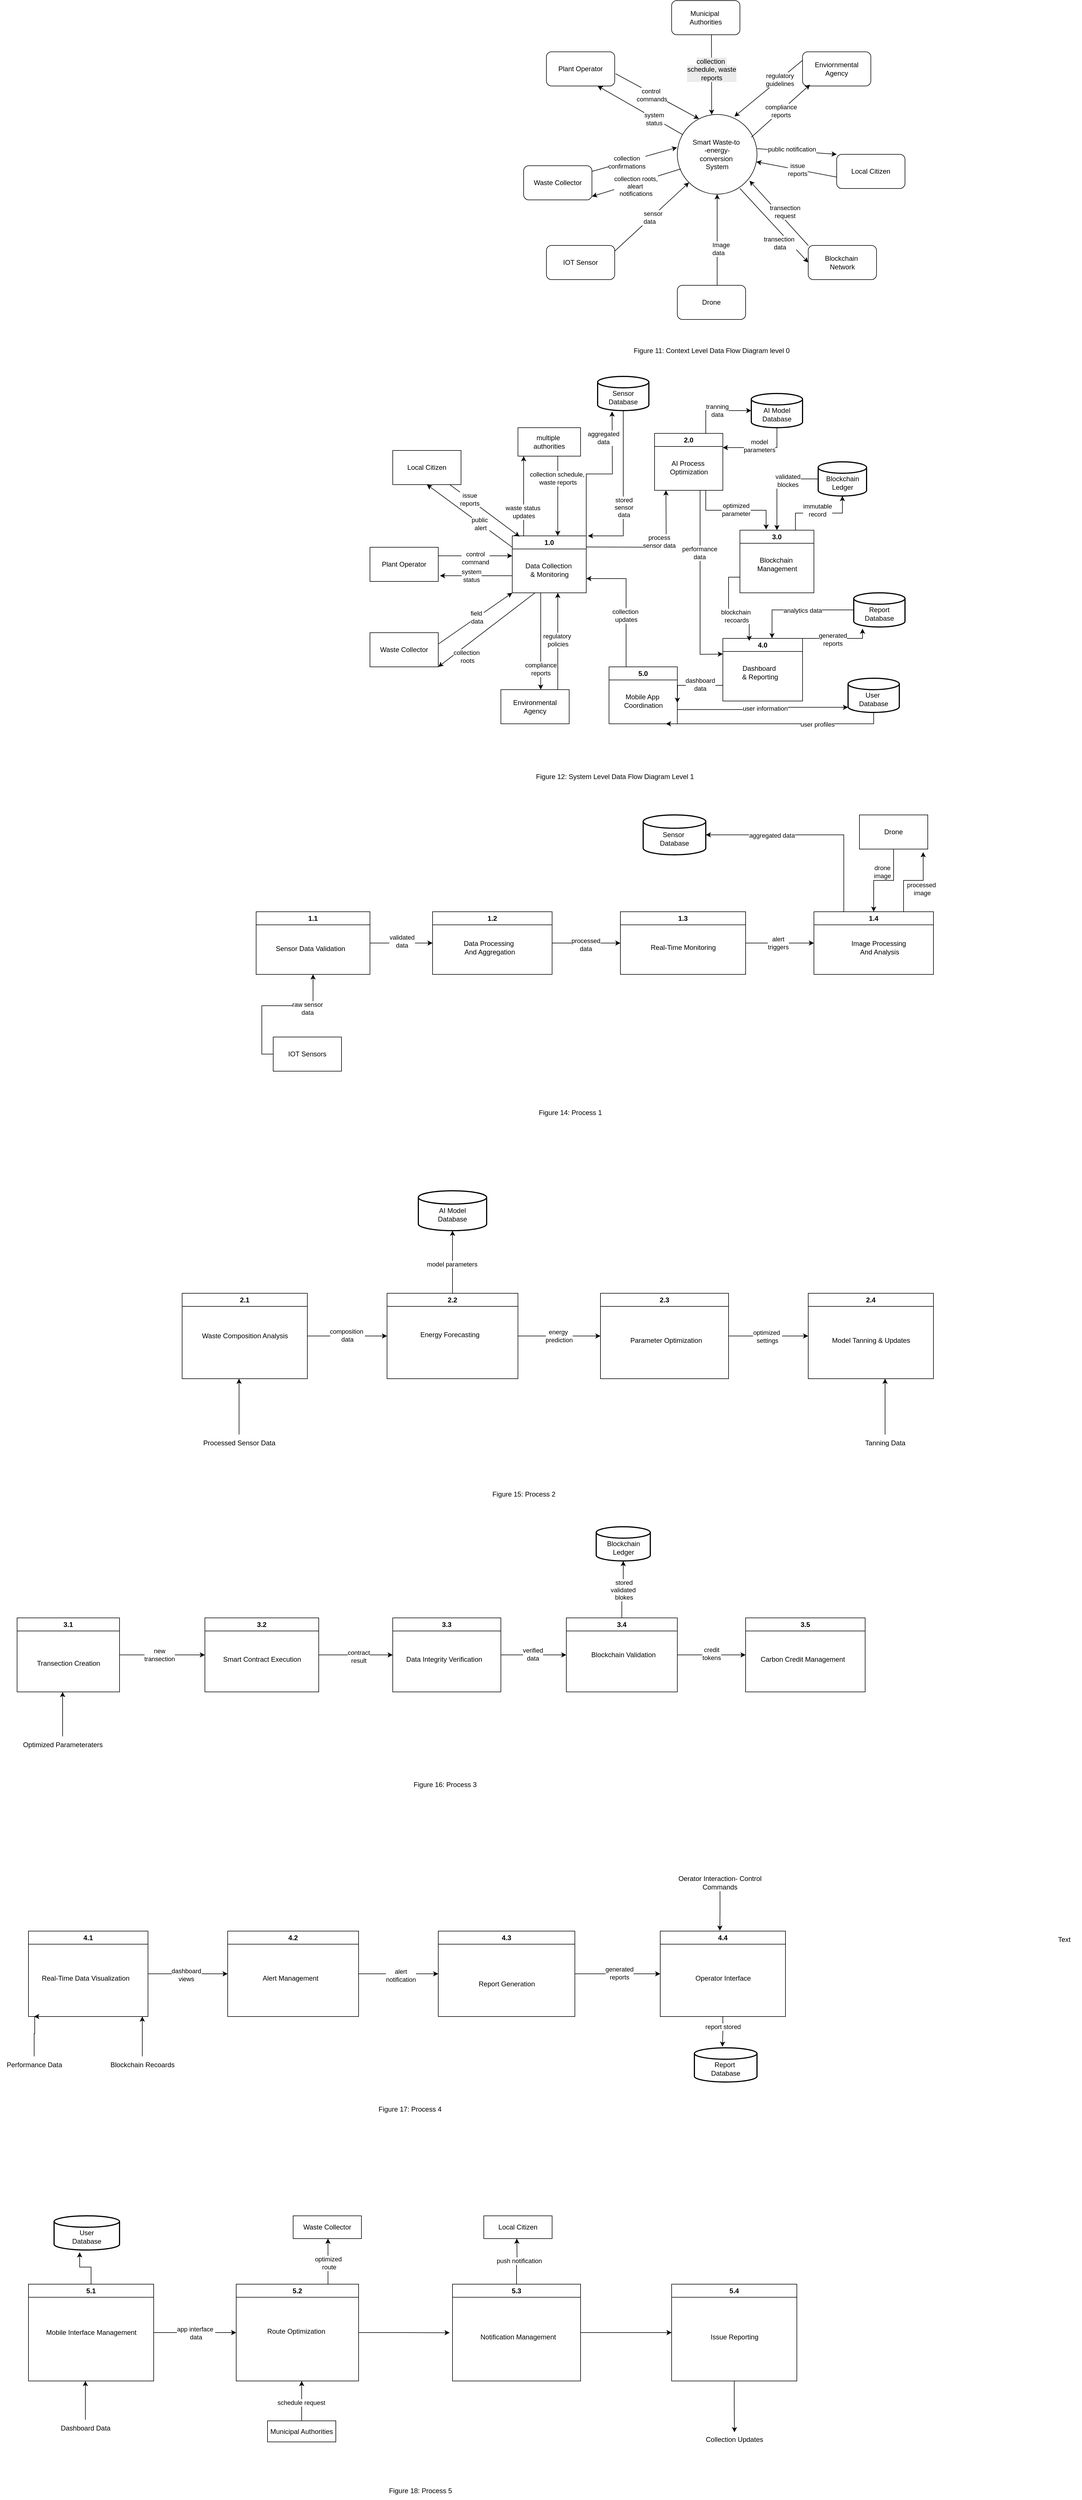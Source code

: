 <mxfile version="28.1.0">
  <diagram name="Page-1" id="fYFqsCkihQOIdZdic6tR">
    <mxGraphModel dx="1934" dy="570" grid="1" gridSize="10" guides="1" tooltips="1" connect="1" arrows="1" fold="1" page="1" pageScale="1" pageWidth="900" pageHeight="1600" math="0" shadow="0">
      <root>
        <mxCell id="0" />
        <mxCell id="1" parent="0" />
        <mxCell id="NEfxiRWP3w3AMBJfyW43-1" value="Smart Waste-to&amp;nbsp;&lt;div&gt;-energy-&lt;div&gt;conversion&amp;nbsp;&lt;/div&gt;&lt;div&gt;System&lt;/div&gt;&lt;/div&gt;" style="ellipse;whiteSpace=wrap;html=1;aspect=fixed;" vertex="1" parent="1">
          <mxGeometry x="400" y="220" width="140" height="140" as="geometry" />
        </mxCell>
        <mxCell id="NEfxiRWP3w3AMBJfyW43-2" value="Municipal&amp;nbsp;&lt;div&gt;Authorities&lt;/div&gt;" style="rounded=1;whiteSpace=wrap;html=1;" vertex="1" parent="1">
          <mxGeometry x="390" y="20" width="120" height="60" as="geometry" />
        </mxCell>
        <mxCell id="NEfxiRWP3w3AMBJfyW43-3" value="Plant Operator" style="rounded=1;whiteSpace=wrap;html=1;" vertex="1" parent="1">
          <mxGeometry x="170" y="110" width="120" height="60" as="geometry" />
        </mxCell>
        <mxCell id="NEfxiRWP3w3AMBJfyW43-4" value="Waste Collector" style="rounded=1;whiteSpace=wrap;html=1;" vertex="1" parent="1">
          <mxGeometry x="130" y="310" width="120" height="60" as="geometry" />
        </mxCell>
        <mxCell id="NEfxiRWP3w3AMBJfyW43-5" value="Enviornmental Agency" style="rounded=1;whiteSpace=wrap;html=1;" vertex="1" parent="1">
          <mxGeometry x="620" y="110" width="120" height="60" as="geometry" />
        </mxCell>
        <mxCell id="NEfxiRWP3w3AMBJfyW43-6" value="Local Citizen" style="rounded=1;whiteSpace=wrap;html=1;" vertex="1" parent="1">
          <mxGeometry x="680" y="290" width="120" height="60" as="geometry" />
        </mxCell>
        <mxCell id="NEfxiRWP3w3AMBJfyW43-7" value="IOT Sensor" style="rounded=1;whiteSpace=wrap;html=1;" vertex="1" parent="1">
          <mxGeometry x="170" y="450" width="120" height="60" as="geometry" />
        </mxCell>
        <mxCell id="NEfxiRWP3w3AMBJfyW43-8" value="Drone" style="rounded=1;whiteSpace=wrap;html=1;" vertex="1" parent="1">
          <mxGeometry x="400" y="520" width="120" height="60" as="geometry" />
        </mxCell>
        <mxCell id="NEfxiRWP3w3AMBJfyW43-9" value="Blockchain&amp;nbsp;&lt;div&gt;Network&lt;/div&gt;" style="rounded=1;whiteSpace=wrap;html=1;" vertex="1" parent="1">
          <mxGeometry x="630" y="450" width="120" height="60" as="geometry" />
        </mxCell>
        <mxCell id="NEfxiRWP3w3AMBJfyW43-12" value="" style="endArrow=classic;html=1;rounded=0;entryX=0;entryY=1;entryDx=0;entryDy=0;" edge="1" parent="1" target="NEfxiRWP3w3AMBJfyW43-1">
          <mxGeometry width="50" height="50" relative="1" as="geometry">
            <mxPoint x="290" y="460" as="sourcePoint" />
            <mxPoint x="340" y="410" as="targetPoint" />
            <Array as="points" />
          </mxGeometry>
        </mxCell>
        <mxCell id="NEfxiRWP3w3AMBJfyW43-13" value="&amp;nbsp; &amp;nbsp; &amp;nbsp;sensor&amp;nbsp;&lt;div&gt;data&lt;/div&gt;" style="edgeLabel;html=1;align=center;verticalAlign=middle;resizable=0;points=[];" vertex="1" connectable="0" parent="NEfxiRWP3w3AMBJfyW43-12">
          <mxGeometry x="-0.043" y="2" relative="1" as="geometry">
            <mxPoint as="offset" />
          </mxGeometry>
        </mxCell>
        <mxCell id="NEfxiRWP3w3AMBJfyW43-16" value="" style="endArrow=classic;html=1;rounded=0;entryX=0.5;entryY=1;entryDx=0;entryDy=0;" edge="1" parent="1" target="NEfxiRWP3w3AMBJfyW43-1">
          <mxGeometry width="50" height="50" relative="1" as="geometry">
            <mxPoint x="470" y="520" as="sourcePoint" />
            <mxPoint x="520" y="470" as="targetPoint" />
          </mxGeometry>
        </mxCell>
        <mxCell id="NEfxiRWP3w3AMBJfyW43-17" value="&amp;nbsp; &amp;nbsp;Image&lt;div&gt;data&lt;/div&gt;" style="edgeLabel;html=1;align=center;verticalAlign=middle;resizable=0;points=[];" vertex="1" connectable="0" parent="NEfxiRWP3w3AMBJfyW43-16">
          <mxGeometry x="-0.203" y="-2" relative="1" as="geometry">
            <mxPoint as="offset" />
          </mxGeometry>
        </mxCell>
        <mxCell id="NEfxiRWP3w3AMBJfyW43-19" value="" style="endArrow=classic;html=1;rounded=0;exitX=0;exitY=0;exitDx=0;exitDy=0;exitPerimeter=0;entryX=0.906;entryY=0.831;entryDx=0;entryDy=0;entryPerimeter=0;" edge="1" parent="1" source="NEfxiRWP3w3AMBJfyW43-9" target="NEfxiRWP3w3AMBJfyW43-1">
          <mxGeometry width="50" height="50" relative="1" as="geometry">
            <mxPoint x="630" y="460" as="sourcePoint" />
            <mxPoint x="680" y="410" as="targetPoint" />
          </mxGeometry>
        </mxCell>
        <mxCell id="NEfxiRWP3w3AMBJfyW43-20" value="transection&lt;div&gt;request&lt;/div&gt;" style="edgeLabel;html=1;align=center;verticalAlign=middle;resizable=0;points=[];" vertex="1" connectable="0" parent="NEfxiRWP3w3AMBJfyW43-19">
          <mxGeometry x="-0.206" y="1" relative="1" as="geometry">
            <mxPoint y="-15" as="offset" />
          </mxGeometry>
        </mxCell>
        <mxCell id="NEfxiRWP3w3AMBJfyW43-21" value="" style="endArrow=classic;html=1;rounded=0;" edge="1" parent="1" target="NEfxiRWP3w3AMBJfyW43-1">
          <mxGeometry width="50" height="50" relative="1" as="geometry">
            <mxPoint x="680" y="330" as="sourcePoint" />
            <mxPoint x="730" y="280" as="targetPoint" />
          </mxGeometry>
        </mxCell>
        <mxCell id="NEfxiRWP3w3AMBJfyW43-22" value="issue&lt;div&gt;reports&lt;/div&gt;" style="edgeLabel;html=1;align=center;verticalAlign=middle;resizable=0;points=[];" vertex="1" connectable="0" parent="NEfxiRWP3w3AMBJfyW43-21">
          <mxGeometry x="-0.016" relative="1" as="geometry">
            <mxPoint as="offset" />
          </mxGeometry>
        </mxCell>
        <mxCell id="NEfxiRWP3w3AMBJfyW43-24" value="" style="endArrow=classic;html=1;rounded=0;entryX=0.11;entryY=0.96;entryDx=0;entryDy=0;entryPerimeter=0;" edge="1" parent="1" target="NEfxiRWP3w3AMBJfyW43-5">
          <mxGeometry width="50" height="50" relative="1" as="geometry">
            <mxPoint x="530" y="260" as="sourcePoint" />
            <mxPoint x="580" y="210" as="targetPoint" />
          </mxGeometry>
        </mxCell>
        <mxCell id="NEfxiRWP3w3AMBJfyW43-42" value="compliance&lt;div&gt;reports&lt;/div&gt;" style="edgeLabel;html=1;align=center;verticalAlign=middle;resizable=0;points=[];" vertex="1" connectable="0" parent="NEfxiRWP3w3AMBJfyW43-24">
          <mxGeometry x="-0.002" relative="1" as="geometry">
            <mxPoint as="offset" />
          </mxGeometry>
        </mxCell>
        <mxCell id="NEfxiRWP3w3AMBJfyW43-27" value="" style="endArrow=classic;html=1;rounded=0;entryX=0.431;entryY=0.003;entryDx=0;entryDy=0;entryPerimeter=0;" edge="1" parent="1" target="NEfxiRWP3w3AMBJfyW43-1">
          <mxGeometry width="50" height="50" relative="1" as="geometry">
            <mxPoint x="460" y="80" as="sourcePoint" />
            <mxPoint x="510" y="30" as="targetPoint" />
          </mxGeometry>
        </mxCell>
        <mxCell id="NEfxiRWP3w3AMBJfyW43-34" value="&lt;span style=&quot;font-size: 12px; background-color: rgb(236, 236, 236);&quot;&gt;collection&amp;nbsp;&lt;/span&gt;&lt;div style=&quot;font-size: 12px; background-color: rgb(236, 236, 236);&quot;&gt;schedule, waste&lt;/div&gt;&lt;div style=&quot;font-size: 12px; background-color: rgb(236, 236, 236);&quot;&gt;reports&lt;/div&gt;" style="edgeLabel;html=1;align=center;verticalAlign=middle;resizable=0;points=[];" vertex="1" connectable="0" parent="NEfxiRWP3w3AMBJfyW43-27">
          <mxGeometry x="-0.128" relative="1" as="geometry">
            <mxPoint as="offset" />
          </mxGeometry>
        </mxCell>
        <mxCell id="NEfxiRWP3w3AMBJfyW43-29" value="" style="endArrow=classic;html=1;rounded=0;entryX=0.271;entryY=0.054;entryDx=0;entryDy=0;entryPerimeter=0;exitX=1.013;exitY=0.64;exitDx=0;exitDy=0;exitPerimeter=0;" edge="1" parent="1" source="NEfxiRWP3w3AMBJfyW43-3" target="NEfxiRWP3w3AMBJfyW43-1">
          <mxGeometry width="50" height="50" relative="1" as="geometry">
            <mxPoint x="290" y="160" as="sourcePoint" />
            <mxPoint x="340" y="110" as="targetPoint" />
          </mxGeometry>
        </mxCell>
        <mxCell id="NEfxiRWP3w3AMBJfyW43-35" value="control&amp;nbsp;&lt;div&gt;commands&lt;/div&gt;" style="edgeLabel;html=1;align=center;verticalAlign=middle;resizable=0;points=[];" vertex="1" connectable="0" parent="NEfxiRWP3w3AMBJfyW43-29">
          <mxGeometry x="-0.124" y="-3" relative="1" as="geometry">
            <mxPoint as="offset" />
          </mxGeometry>
        </mxCell>
        <mxCell id="NEfxiRWP3w3AMBJfyW43-30" value="" style="endArrow=classic;html=1;rounded=0;entryX=-0.003;entryY=0.414;entryDx=0;entryDy=0;entryPerimeter=0;" edge="1" parent="1" target="NEfxiRWP3w3AMBJfyW43-1">
          <mxGeometry width="50" height="50" relative="1" as="geometry">
            <mxPoint x="250" y="320" as="sourcePoint" />
            <mxPoint x="410" y="270" as="targetPoint" />
          </mxGeometry>
        </mxCell>
        <mxCell id="NEfxiRWP3w3AMBJfyW43-38" value="collection&lt;div&gt;confirmations&lt;/div&gt;" style="edgeLabel;html=1;align=center;verticalAlign=middle;resizable=0;points=[];" vertex="1" connectable="0" parent="NEfxiRWP3w3AMBJfyW43-30">
          <mxGeometry x="-0.195" y="-1" relative="1" as="geometry">
            <mxPoint as="offset" />
          </mxGeometry>
        </mxCell>
        <mxCell id="NEfxiRWP3w3AMBJfyW43-36" value="" style="endArrow=classic;html=1;rounded=0;entryX=0.75;entryY=1;entryDx=0;entryDy=0;" edge="1" parent="1" source="NEfxiRWP3w3AMBJfyW43-1" target="NEfxiRWP3w3AMBJfyW43-3">
          <mxGeometry width="50" height="50" relative="1" as="geometry">
            <mxPoint x="400" y="270" as="sourcePoint" />
            <mxPoint x="450" y="220" as="targetPoint" />
          </mxGeometry>
        </mxCell>
        <mxCell id="NEfxiRWP3w3AMBJfyW43-37" value="system&lt;div&gt;status&lt;/div&gt;" style="edgeLabel;html=1;align=center;verticalAlign=middle;resizable=0;points=[];" vertex="1" connectable="0" parent="NEfxiRWP3w3AMBJfyW43-36">
          <mxGeometry x="-0.328" y="1" relative="1" as="geometry">
            <mxPoint as="offset" />
          </mxGeometry>
        </mxCell>
        <mxCell id="NEfxiRWP3w3AMBJfyW43-39" value="" style="endArrow=classic;html=1;rounded=0;exitX=0.043;exitY=0.683;exitDx=0;exitDy=0;exitPerimeter=0;" edge="1" parent="1" source="NEfxiRWP3w3AMBJfyW43-1">
          <mxGeometry width="50" height="50" relative="1" as="geometry">
            <mxPoint x="400" y="300" as="sourcePoint" />
            <mxPoint x="250" y="364" as="targetPoint" />
          </mxGeometry>
        </mxCell>
        <mxCell id="NEfxiRWP3w3AMBJfyW43-41" value="collection roots,&lt;div&gt;aleart&amp;nbsp;&lt;/div&gt;&lt;div&gt;notifications&lt;/div&gt;" style="edgeLabel;html=1;align=center;verticalAlign=middle;resizable=0;points=[];" vertex="1" connectable="0" parent="NEfxiRWP3w3AMBJfyW43-39">
          <mxGeometry x="0.036" y="5" relative="1" as="geometry">
            <mxPoint as="offset" />
          </mxGeometry>
        </mxCell>
        <mxCell id="NEfxiRWP3w3AMBJfyW43-43" value="" style="endArrow=classic;html=1;rounded=0;entryX=0.717;entryY=0.026;entryDx=0;entryDy=0;entryPerimeter=0;exitX=0;exitY=0.25;exitDx=0;exitDy=0;" edge="1" parent="1" source="NEfxiRWP3w3AMBJfyW43-5" target="NEfxiRWP3w3AMBJfyW43-1">
          <mxGeometry width="50" height="50" relative="1" as="geometry">
            <mxPoint x="620" y="150" as="sourcePoint" />
            <mxPoint x="670" y="100" as="targetPoint" />
          </mxGeometry>
        </mxCell>
        <mxCell id="NEfxiRWP3w3AMBJfyW43-44" value="regulatory&lt;div&gt;guidelines&lt;/div&gt;" style="edgeLabel;html=1;align=center;verticalAlign=middle;resizable=0;points=[];" vertex="1" connectable="0" parent="NEfxiRWP3w3AMBJfyW43-43">
          <mxGeometry x="-0.325" y="1" relative="1" as="geometry">
            <mxPoint as="offset" />
          </mxGeometry>
        </mxCell>
        <mxCell id="NEfxiRWP3w3AMBJfyW43-45" value="" style="endArrow=classic;html=1;rounded=0;entryX=0;entryY=0;entryDx=0;entryDy=0;" edge="1" parent="1" target="NEfxiRWP3w3AMBJfyW43-6">
          <mxGeometry width="50" height="50" relative="1" as="geometry">
            <mxPoint x="540" y="280" as="sourcePoint" />
            <mxPoint x="590" y="230" as="targetPoint" />
          </mxGeometry>
        </mxCell>
        <mxCell id="NEfxiRWP3w3AMBJfyW43-46" value="public notification" style="edgeLabel;html=1;align=center;verticalAlign=middle;resizable=0;points=[];" vertex="1" connectable="0" parent="NEfxiRWP3w3AMBJfyW43-45">
          <mxGeometry x="-0.524" y="1" relative="1" as="geometry">
            <mxPoint x="27" y="-1" as="offset" />
          </mxGeometry>
        </mxCell>
        <mxCell id="NEfxiRWP3w3AMBJfyW43-47" value="" style="endArrow=classic;html=1;rounded=0;entryX=0;entryY=0.5;entryDx=0;entryDy=0;" edge="1" parent="1" target="NEfxiRWP3w3AMBJfyW43-9">
          <mxGeometry width="50" height="50" relative="1" as="geometry">
            <mxPoint x="510" y="350" as="sourcePoint" />
            <mxPoint x="560" y="300" as="targetPoint" />
          </mxGeometry>
        </mxCell>
        <mxCell id="NEfxiRWP3w3AMBJfyW43-48" value="transection&amp;nbsp;&lt;div&gt;data&lt;/div&gt;" style="edgeLabel;html=1;align=center;verticalAlign=middle;resizable=0;points=[];" vertex="1" connectable="0" parent="NEfxiRWP3w3AMBJfyW43-47">
          <mxGeometry x="0.423" y="-4" relative="1" as="geometry">
            <mxPoint x="-13" as="offset" />
          </mxGeometry>
        </mxCell>
        <mxCell id="NEfxiRWP3w3AMBJfyW43-49" value="Figure 11: Context Level Data Flow Diagram level 0" style="text;html=1;align=center;verticalAlign=middle;resizable=0;points=[];autosize=1;strokeColor=none;fillColor=none;" vertex="1" parent="1">
          <mxGeometry x="310" y="620" width="300" height="30" as="geometry" />
        </mxCell>
        <mxCell id="NEfxiRWP3w3AMBJfyW43-91" style="edgeStyle=orthogonalEdgeStyle;rounded=0;orthogonalLoop=1;jettySize=auto;html=1;exitX=1;exitY=0;exitDx=0;exitDy=0;" edge="1" parent="1">
          <mxGeometry relative="1" as="geometry">
            <mxPoint x="240" y="979.5" as="sourcePoint" />
            <mxPoint x="380" y="880" as="targetPoint" />
          </mxGeometry>
        </mxCell>
        <mxCell id="NEfxiRWP3w3AMBJfyW43-92" value="process&lt;div&gt;sensor data&lt;/div&gt;" style="edgeLabel;html=1;align=center;verticalAlign=middle;resizable=0;points=[];" vertex="1" connectable="0" parent="NEfxiRWP3w3AMBJfyW43-91">
          <mxGeometry x="0.034" y="4" relative="1" as="geometry">
            <mxPoint x="3" y="-6" as="offset" />
          </mxGeometry>
        </mxCell>
        <mxCell id="NEfxiRWP3w3AMBJfyW43-54" value="1.0" style="swimlane;whiteSpace=wrap;html=1;" vertex="1" parent="1">
          <mxGeometry x="110" y="960" width="130" height="100" as="geometry" />
        </mxCell>
        <mxCell id="NEfxiRWP3w3AMBJfyW43-55" value="Data Collection&amp;nbsp;&lt;div&gt;&amp;amp; Monitoring&lt;/div&gt;" style="text;html=1;align=center;verticalAlign=middle;resizable=0;points=[];autosize=1;strokeColor=none;fillColor=none;" vertex="1" parent="NEfxiRWP3w3AMBJfyW43-54">
          <mxGeometry x="10" y="40" width="110" height="40" as="geometry" />
        </mxCell>
        <mxCell id="NEfxiRWP3w3AMBJfyW43-74" value="" style="endArrow=classic;html=1;rounded=0;" edge="1" parent="NEfxiRWP3w3AMBJfyW43-54">
          <mxGeometry width="50" height="50" relative="1" as="geometry">
            <mxPoint y="70" as="sourcePoint" />
            <mxPoint x="-127" y="70" as="targetPoint" />
          </mxGeometry>
        </mxCell>
        <mxCell id="NEfxiRWP3w3AMBJfyW43-75" value="system&lt;div&gt;status&lt;/div&gt;" style="edgeLabel;html=1;align=center;verticalAlign=middle;resizable=0;points=[];" vertex="1" connectable="0" parent="NEfxiRWP3w3AMBJfyW43-74">
          <mxGeometry x="0.131" relative="1" as="geometry">
            <mxPoint as="offset" />
          </mxGeometry>
        </mxCell>
        <mxCell id="NEfxiRWP3w3AMBJfyW43-79" value="" style="endArrow=classic;html=1;rounded=0;entryX=1;entryY=1;entryDx=0;entryDy=0;" edge="1" parent="NEfxiRWP3w3AMBJfyW43-54" target="NEfxiRWP3w3AMBJfyW43-76">
          <mxGeometry width="50" height="50" relative="1" as="geometry">
            <mxPoint x="40" y="100" as="sourcePoint" />
            <mxPoint x="90" y="50" as="targetPoint" />
          </mxGeometry>
        </mxCell>
        <mxCell id="NEfxiRWP3w3AMBJfyW43-80" value="collection&amp;nbsp;&lt;div&gt;roots&lt;/div&gt;" style="edgeLabel;html=1;align=center;verticalAlign=middle;resizable=0;points=[];" vertex="1" connectable="0" parent="NEfxiRWP3w3AMBJfyW43-79">
          <mxGeometry x="0.501" relative="1" as="geometry">
            <mxPoint x="8" y="14" as="offset" />
          </mxGeometry>
        </mxCell>
        <mxCell id="NEfxiRWP3w3AMBJfyW43-84" value="" style="endArrow=classic;html=1;rounded=0;entryX=0.583;entryY=0;entryDx=0;entryDy=0;entryPerimeter=0;" edge="1" parent="NEfxiRWP3w3AMBJfyW43-54" target="NEfxiRWP3w3AMBJfyW43-81">
          <mxGeometry width="50" height="50" relative="1" as="geometry">
            <mxPoint x="50" y="100" as="sourcePoint" />
            <mxPoint x="110" y="50" as="targetPoint" />
          </mxGeometry>
        </mxCell>
        <mxCell id="NEfxiRWP3w3AMBJfyW43-85" value="compliance&lt;div&gt;reports&lt;/div&gt;" style="edgeLabel;html=1;align=center;verticalAlign=middle;resizable=0;points=[];" vertex="1" connectable="0" parent="NEfxiRWP3w3AMBJfyW43-84">
          <mxGeometry x="0.578" relative="1" as="geometry">
            <mxPoint as="offset" />
          </mxGeometry>
        </mxCell>
        <mxCell id="NEfxiRWP3w3AMBJfyW43-57" value="2.0" style="swimlane;whiteSpace=wrap;html=1;" vertex="1" parent="1">
          <mxGeometry x="360" y="780" width="120" height="100" as="geometry" />
        </mxCell>
        <mxCell id="NEfxiRWP3w3AMBJfyW43-58" value="AI Process&amp;nbsp;&lt;div&gt;Optimization&lt;/div&gt;" style="text;html=1;align=center;verticalAlign=middle;resizable=0;points=[];autosize=1;strokeColor=none;fillColor=none;" vertex="1" parent="NEfxiRWP3w3AMBJfyW43-57">
          <mxGeometry x="15" y="40" width="90" height="40" as="geometry" />
        </mxCell>
        <mxCell id="NEfxiRWP3w3AMBJfyW43-98" value="" style="endArrow=classic;html=1;rounded=0;entryX=0;entryY=0.25;entryDx=0;entryDy=0;" edge="1" parent="NEfxiRWP3w3AMBJfyW43-57" target="NEfxiRWP3w3AMBJfyW43-61">
          <mxGeometry width="50" height="50" relative="1" as="geometry">
            <mxPoint x="80" y="100" as="sourcePoint" />
            <mxPoint x="120" y="50" as="targetPoint" />
            <Array as="points">
              <mxPoint x="80" y="388" />
            </Array>
          </mxGeometry>
        </mxCell>
        <mxCell id="NEfxiRWP3w3AMBJfyW43-99" value="performance&lt;div&gt;data&lt;/div&gt;" style="edgeLabel;html=1;align=center;verticalAlign=middle;resizable=0;points=[];" vertex="1" connectable="0" parent="NEfxiRWP3w3AMBJfyW43-98">
          <mxGeometry x="-0.33" y="-1" relative="1" as="geometry">
            <mxPoint as="offset" />
          </mxGeometry>
        </mxCell>
        <mxCell id="NEfxiRWP3w3AMBJfyW43-122" style="edgeStyle=orthogonalEdgeStyle;rounded=0;orthogonalLoop=1;jettySize=auto;html=1;exitX=0.75;exitY=0;exitDx=0;exitDy=0;" edge="1" parent="1" source="NEfxiRWP3w3AMBJfyW43-59" target="NEfxiRWP3w3AMBJfyW43-107">
          <mxGeometry relative="1" as="geometry" />
        </mxCell>
        <mxCell id="NEfxiRWP3w3AMBJfyW43-124" value="immutable&lt;div&gt;record&lt;/div&gt;" style="edgeLabel;html=1;align=center;verticalAlign=middle;resizable=0;points=[];" vertex="1" connectable="0" parent="NEfxiRWP3w3AMBJfyW43-122">
          <mxGeometry x="-0.036" y="5" relative="1" as="geometry">
            <mxPoint as="offset" />
          </mxGeometry>
        </mxCell>
        <mxCell id="NEfxiRWP3w3AMBJfyW43-59" value="3.0" style="swimlane;whiteSpace=wrap;html=1;" vertex="1" parent="1">
          <mxGeometry x="510" y="950" width="130" height="110" as="geometry" />
        </mxCell>
        <mxCell id="NEfxiRWP3w3AMBJfyW43-60" value="Blockchain&amp;nbsp;&lt;div&gt;Management&lt;/div&gt;" style="text;html=1;align=center;verticalAlign=middle;resizable=0;points=[];autosize=1;strokeColor=none;fillColor=none;" vertex="1" parent="NEfxiRWP3w3AMBJfyW43-59">
          <mxGeometry x="20" y="40" width="90" height="40" as="geometry" />
        </mxCell>
        <mxCell id="NEfxiRWP3w3AMBJfyW43-100" style="edgeStyle=orthogonalEdgeStyle;rounded=0;orthogonalLoop=1;jettySize=auto;html=1;exitX=0;exitY=0.75;exitDx=0;exitDy=0;" edge="1" parent="1" source="NEfxiRWP3w3AMBJfyW43-61">
          <mxGeometry relative="1" as="geometry">
            <mxPoint x="400" y="1253" as="targetPoint" />
          </mxGeometry>
        </mxCell>
        <mxCell id="NEfxiRWP3w3AMBJfyW43-101" value="&lt;span style=&quot;background-color: light-dark(#ffffff, var(--ge-dark-color, #121212)); color: light-dark(rgb(0, 0, 0), rgb(255, 255, 255));&quot;&gt;dashboard&lt;/span&gt;&lt;div&gt;&lt;span style=&quot;background-color: light-dark(#ffffff, var(--ge-dark-color, #121212)); color: light-dark(rgb(0, 0, 0), rgb(255, 255, 255));&quot;&gt;data&lt;/span&gt;&lt;/div&gt;" style="edgeLabel;html=1;align=center;verticalAlign=middle;resizable=0;points=[];" vertex="1" connectable="0" parent="NEfxiRWP3w3AMBJfyW43-100">
          <mxGeometry x="0.08" y="-2" relative="1" as="geometry">
            <mxPoint x="19" as="offset" />
          </mxGeometry>
        </mxCell>
        <mxCell id="NEfxiRWP3w3AMBJfyW43-61" value="4.0" style="swimlane;whiteSpace=wrap;html=1;" vertex="1" parent="1">
          <mxGeometry x="480" y="1140" width="140" height="110" as="geometry" />
        </mxCell>
        <mxCell id="NEfxiRWP3w3AMBJfyW43-62" value="Dashboard&amp;nbsp;&lt;div&gt;&amp;amp; Reporting&lt;/div&gt;" style="text;html=1;align=center;verticalAlign=middle;resizable=0;points=[];autosize=1;strokeColor=none;fillColor=none;" vertex="1" parent="NEfxiRWP3w3AMBJfyW43-61">
          <mxGeometry x="20" y="40" width="90" height="40" as="geometry" />
        </mxCell>
        <mxCell id="NEfxiRWP3w3AMBJfyW43-103" style="edgeStyle=orthogonalEdgeStyle;rounded=0;orthogonalLoop=1;jettySize=auto;html=1;exitX=0.25;exitY=0;exitDx=0;exitDy=0;entryX=1;entryY=0.75;entryDx=0;entryDy=0;" edge="1" parent="1" source="NEfxiRWP3w3AMBJfyW43-63" target="NEfxiRWP3w3AMBJfyW43-54">
          <mxGeometry relative="1" as="geometry" />
        </mxCell>
        <mxCell id="NEfxiRWP3w3AMBJfyW43-104" value="collection&amp;nbsp;&lt;div&gt;updates&lt;/div&gt;" style="edgeLabel;html=1;align=center;verticalAlign=middle;resizable=0;points=[];" vertex="1" connectable="0" parent="NEfxiRWP3w3AMBJfyW43-103">
          <mxGeometry x="-0.042" y="1" relative="1" as="geometry">
            <mxPoint x="1" y="18" as="offset" />
          </mxGeometry>
        </mxCell>
        <mxCell id="NEfxiRWP3w3AMBJfyW43-63" value="5.0" style="swimlane;whiteSpace=wrap;html=1;" vertex="1" parent="1">
          <mxGeometry x="280" y="1190" width="120" height="100" as="geometry" />
        </mxCell>
        <mxCell id="NEfxiRWP3w3AMBJfyW43-64" value="Mobile App&amp;nbsp;&lt;div&gt;Coordination&lt;/div&gt;" style="text;html=1;align=center;verticalAlign=middle;resizable=0;points=[];autosize=1;strokeColor=none;fillColor=none;" vertex="1" parent="NEfxiRWP3w3AMBJfyW43-63">
          <mxGeometry x="15" y="40" width="90" height="40" as="geometry" />
        </mxCell>
        <mxCell id="NEfxiRWP3w3AMBJfyW43-65" value="multiple&amp;nbsp;&lt;div&gt;authorities&lt;/div&gt;" style="rounded=0;whiteSpace=wrap;html=1;" vertex="1" parent="1">
          <mxGeometry x="120" y="770" width="110" height="50" as="geometry" />
        </mxCell>
        <mxCell id="NEfxiRWP3w3AMBJfyW43-66" value="" style="endArrow=classic;html=1;rounded=0;entryX=0.615;entryY=0;entryDx=0;entryDy=0;entryPerimeter=0;exitX=0.636;exitY=1.008;exitDx=0;exitDy=0;exitPerimeter=0;" edge="1" parent="1" source="NEfxiRWP3w3AMBJfyW43-65" target="NEfxiRWP3w3AMBJfyW43-54">
          <mxGeometry width="50" height="50" relative="1" as="geometry">
            <mxPoint x="190" y="830" as="sourcePoint" />
            <mxPoint x="240" y="780" as="targetPoint" />
          </mxGeometry>
        </mxCell>
        <mxCell id="NEfxiRWP3w3AMBJfyW43-67" value="collection schedule,&amp;nbsp;&lt;div&gt;waste reports&lt;/div&gt;" style="edgeLabel;html=1;align=center;verticalAlign=middle;resizable=0;points=[];" vertex="1" connectable="0" parent="NEfxiRWP3w3AMBJfyW43-66">
          <mxGeometry x="-0.153" y="-1" relative="1" as="geometry">
            <mxPoint x="1" y="-21" as="offset" />
          </mxGeometry>
        </mxCell>
        <mxCell id="NEfxiRWP3w3AMBJfyW43-68" value="" style="endArrow=classic;html=1;rounded=0;exitX=0.154;exitY=-0.004;exitDx=0;exitDy=0;exitPerimeter=0;" edge="1" parent="1" source="NEfxiRWP3w3AMBJfyW43-54">
          <mxGeometry width="50" height="50" relative="1" as="geometry">
            <mxPoint x="130" y="950" as="sourcePoint" />
            <mxPoint x="130" y="820" as="targetPoint" />
          </mxGeometry>
        </mxCell>
        <mxCell id="NEfxiRWP3w3AMBJfyW43-70" value="waste status&amp;nbsp;&lt;div&gt;updates&lt;/div&gt;" style="edgeLabel;html=1;align=center;verticalAlign=middle;resizable=0;points=[];" vertex="1" connectable="0" parent="NEfxiRWP3w3AMBJfyW43-68">
          <mxGeometry x="-0.401" relative="1" as="geometry">
            <mxPoint as="offset" />
          </mxGeometry>
        </mxCell>
        <mxCell id="NEfxiRWP3w3AMBJfyW43-71" value="Plant Operator" style="rounded=0;whiteSpace=wrap;html=1;" vertex="1" parent="1">
          <mxGeometry x="-140" y="980" width="120" height="60" as="geometry" />
        </mxCell>
        <mxCell id="NEfxiRWP3w3AMBJfyW43-72" value="" style="endArrow=classic;html=1;rounded=0;exitX=1;exitY=0.25;exitDx=0;exitDy=0;" edge="1" parent="1" source="NEfxiRWP3w3AMBJfyW43-71">
          <mxGeometry width="50" height="50" relative="1" as="geometry">
            <mxPoint x="-10" y="1000" as="sourcePoint" />
            <mxPoint x="110" y="995" as="targetPoint" />
          </mxGeometry>
        </mxCell>
        <mxCell id="NEfxiRWP3w3AMBJfyW43-73" value="control&lt;div&gt;command&lt;/div&gt;" style="edgeLabel;html=1;align=center;verticalAlign=middle;resizable=0;points=[];" vertex="1" connectable="0" parent="NEfxiRWP3w3AMBJfyW43-72">
          <mxGeometry x="0.003" y="-4" relative="1" as="geometry">
            <mxPoint as="offset" />
          </mxGeometry>
        </mxCell>
        <mxCell id="NEfxiRWP3w3AMBJfyW43-76" value="Waste Collector" style="rounded=0;whiteSpace=wrap;html=1;" vertex="1" parent="1">
          <mxGeometry x="-140" y="1130" width="120" height="60" as="geometry" />
        </mxCell>
        <mxCell id="NEfxiRWP3w3AMBJfyW43-77" value="" style="endArrow=classic;html=1;rounded=0;entryX=0;entryY=1;entryDx=0;entryDy=0;" edge="1" parent="1" target="NEfxiRWP3w3AMBJfyW43-54">
          <mxGeometry width="50" height="50" relative="1" as="geometry">
            <mxPoint x="-20" y="1150" as="sourcePoint" />
            <mxPoint x="120" y="1070" as="targetPoint" />
          </mxGeometry>
        </mxCell>
        <mxCell id="NEfxiRWP3w3AMBJfyW43-78" value="field&amp;nbsp;&lt;div&gt;data&lt;/div&gt;" style="edgeLabel;html=1;align=center;verticalAlign=middle;resizable=0;points=[];" vertex="1" connectable="0" parent="NEfxiRWP3w3AMBJfyW43-77">
          <mxGeometry x="0.033" y="1" relative="1" as="geometry">
            <mxPoint x="1" as="offset" />
          </mxGeometry>
        </mxCell>
        <mxCell id="NEfxiRWP3w3AMBJfyW43-81" value="Environmental&lt;div&gt;Agency&lt;/div&gt;" style="rounded=0;whiteSpace=wrap;html=1;" vertex="1" parent="1">
          <mxGeometry x="90" y="1230" width="120" height="60" as="geometry" />
        </mxCell>
        <mxCell id="NEfxiRWP3w3AMBJfyW43-82" value="" style="endArrow=classic;html=1;rounded=0;" edge="1" parent="1">
          <mxGeometry width="50" height="50" relative="1" as="geometry">
            <mxPoint x="190" y="1230" as="sourcePoint" />
            <mxPoint x="190" y="1060" as="targetPoint" />
          </mxGeometry>
        </mxCell>
        <mxCell id="NEfxiRWP3w3AMBJfyW43-83" value="regulatory&amp;nbsp;&lt;div&gt;policies&lt;/div&gt;" style="edgeLabel;html=1;align=center;verticalAlign=middle;resizable=0;points=[];" vertex="1" connectable="0" parent="NEfxiRWP3w3AMBJfyW43-82">
          <mxGeometry x="0.027" relative="1" as="geometry">
            <mxPoint as="offset" />
          </mxGeometry>
        </mxCell>
        <mxCell id="NEfxiRWP3w3AMBJfyW43-86" value="Local Citizen" style="rounded=0;whiteSpace=wrap;html=1;" vertex="1" parent="1">
          <mxGeometry x="-100" y="810" width="120" height="60" as="geometry" />
        </mxCell>
        <mxCell id="NEfxiRWP3w3AMBJfyW43-87" value="" style="endArrow=classic;html=1;rounded=0;entryX=0.098;entryY=0.012;entryDx=0;entryDy=0;entryPerimeter=0;" edge="1" parent="1" source="NEfxiRWP3w3AMBJfyW43-86" target="NEfxiRWP3w3AMBJfyW43-54">
          <mxGeometry width="50" height="50" relative="1" as="geometry">
            <mxPoint x="20" y="870" as="sourcePoint" />
            <mxPoint x="70" y="820" as="targetPoint" />
          </mxGeometry>
        </mxCell>
        <mxCell id="NEfxiRWP3w3AMBJfyW43-88" value="issue&lt;div&gt;reports&lt;/div&gt;" style="edgeLabel;html=1;align=center;verticalAlign=middle;resizable=0;points=[];" vertex="1" connectable="0" parent="NEfxiRWP3w3AMBJfyW43-87">
          <mxGeometry x="-0.444" relative="1" as="geometry">
            <mxPoint as="offset" />
          </mxGeometry>
        </mxCell>
        <mxCell id="NEfxiRWP3w3AMBJfyW43-89" value="" style="endArrow=classic;html=1;rounded=0;entryX=0.5;entryY=1;entryDx=0;entryDy=0;" edge="1" parent="1" target="NEfxiRWP3w3AMBJfyW43-86">
          <mxGeometry width="50" height="50" relative="1" as="geometry">
            <mxPoint x="110" y="980" as="sourcePoint" />
            <mxPoint x="160" y="930" as="targetPoint" />
          </mxGeometry>
        </mxCell>
        <mxCell id="NEfxiRWP3w3AMBJfyW43-90" value="public&amp;nbsp;&lt;div&gt;alert&lt;/div&gt;" style="edgeLabel;html=1;align=center;verticalAlign=middle;resizable=0;points=[];" vertex="1" connectable="0" parent="NEfxiRWP3w3AMBJfyW43-89">
          <mxGeometry x="-0.254" relative="1" as="geometry">
            <mxPoint as="offset" />
          </mxGeometry>
        </mxCell>
        <mxCell id="NEfxiRWP3w3AMBJfyW43-93" style="edgeStyle=orthogonalEdgeStyle;rounded=0;orthogonalLoop=1;jettySize=auto;html=1;exitX=0.75;exitY=1;exitDx=0;exitDy=0;entryX=0.354;entryY=-0.011;entryDx=0;entryDy=0;entryPerimeter=0;" edge="1" parent="1" source="NEfxiRWP3w3AMBJfyW43-57" target="NEfxiRWP3w3AMBJfyW43-59">
          <mxGeometry relative="1" as="geometry" />
        </mxCell>
        <mxCell id="NEfxiRWP3w3AMBJfyW43-94" value="optimized&lt;div&gt;parameter&lt;/div&gt;" style="edgeLabel;html=1;align=center;verticalAlign=middle;resizable=0;points=[];" vertex="1" connectable="0" parent="NEfxiRWP3w3AMBJfyW43-93">
          <mxGeometry x="0.005" y="1" relative="1" as="geometry">
            <mxPoint as="offset" />
          </mxGeometry>
        </mxCell>
        <mxCell id="NEfxiRWP3w3AMBJfyW43-95" style="edgeStyle=orthogonalEdgeStyle;rounded=0;orthogonalLoop=1;jettySize=auto;html=1;exitX=0;exitY=0.75;exitDx=0;exitDy=0;entryX=0.331;entryY=0.04;entryDx=0;entryDy=0;entryPerimeter=0;" edge="1" parent="1" source="NEfxiRWP3w3AMBJfyW43-59" target="NEfxiRWP3w3AMBJfyW43-61">
          <mxGeometry relative="1" as="geometry" />
        </mxCell>
        <mxCell id="NEfxiRWP3w3AMBJfyW43-96" value="blockchain&amp;nbsp;&lt;div&gt;recoards&lt;/div&gt;" style="edgeLabel;html=1;align=center;verticalAlign=middle;resizable=0;points=[];" vertex="1" connectable="0" parent="NEfxiRWP3w3AMBJfyW43-95">
          <mxGeometry x="0.204" y="-1" relative="1" as="geometry">
            <mxPoint as="offset" />
          </mxGeometry>
        </mxCell>
        <mxCell id="NEfxiRWP3w3AMBJfyW43-105" value="&lt;div&gt;&lt;br&gt;&lt;/div&gt;&lt;div&gt;Sensor Database&lt;/div&gt;" style="strokeWidth=2;html=1;shape=mxgraph.flowchart.database;whiteSpace=wrap;" vertex="1" parent="1">
          <mxGeometry x="260" y="680" width="90" height="60" as="geometry" />
        </mxCell>
        <mxCell id="NEfxiRWP3w3AMBJfyW43-115" style="edgeStyle=orthogonalEdgeStyle;rounded=0;orthogonalLoop=1;jettySize=auto;html=1;exitX=0.5;exitY=1;exitDx=0;exitDy=0;exitPerimeter=0;entryX=1;entryY=0.25;entryDx=0;entryDy=0;" edge="1" parent="1" source="NEfxiRWP3w3AMBJfyW43-106" target="NEfxiRWP3w3AMBJfyW43-57">
          <mxGeometry relative="1" as="geometry" />
        </mxCell>
        <mxCell id="NEfxiRWP3w3AMBJfyW43-117" value="model&lt;div&gt;parameters&lt;/div&gt;" style="edgeLabel;html=1;align=center;verticalAlign=middle;resizable=0;points=[];" vertex="1" connectable="0" parent="NEfxiRWP3w3AMBJfyW43-115">
          <mxGeometry x="0.013" y="-3" relative="1" as="geometry">
            <mxPoint as="offset" />
          </mxGeometry>
        </mxCell>
        <mxCell id="NEfxiRWP3w3AMBJfyW43-106" value="&lt;div&gt;&lt;br&gt;&lt;/div&gt;&lt;div&gt;AI Model&lt;/div&gt;&lt;div&gt;Database&lt;/div&gt;" style="strokeWidth=2;html=1;shape=mxgraph.flowchart.database;whiteSpace=wrap;" vertex="1" parent="1">
          <mxGeometry x="530" y="710" width="90" height="60" as="geometry" />
        </mxCell>
        <mxCell id="NEfxiRWP3w3AMBJfyW43-123" style="edgeStyle=orthogonalEdgeStyle;rounded=0;orthogonalLoop=1;jettySize=auto;html=1;exitX=0;exitY=0.5;exitDx=0;exitDy=0;exitPerimeter=0;entryX=0.5;entryY=0;entryDx=0;entryDy=0;" edge="1" parent="1" source="NEfxiRWP3w3AMBJfyW43-107" target="NEfxiRWP3w3AMBJfyW43-59">
          <mxGeometry relative="1" as="geometry" />
        </mxCell>
        <mxCell id="NEfxiRWP3w3AMBJfyW43-125" value="validated&lt;div&gt;blockes&lt;/div&gt;" style="edgeLabel;html=1;align=center;verticalAlign=middle;resizable=0;points=[];" vertex="1" connectable="0" parent="NEfxiRWP3w3AMBJfyW43-123">
          <mxGeometry x="-0.334" y="3" relative="1" as="geometry">
            <mxPoint as="offset" />
          </mxGeometry>
        </mxCell>
        <mxCell id="NEfxiRWP3w3AMBJfyW43-107" value="&lt;div&gt;&lt;br&gt;&lt;/div&gt;&lt;div&gt;Blockchain&lt;/div&gt;&lt;div&gt;Ledger&lt;/div&gt;" style="strokeWidth=2;html=1;shape=mxgraph.flowchart.database;whiteSpace=wrap;" vertex="1" parent="1">
          <mxGeometry x="647.5" y="830" width="85" height="60" as="geometry" />
        </mxCell>
        <mxCell id="NEfxiRWP3w3AMBJfyW43-129" style="edgeStyle=orthogonalEdgeStyle;rounded=0;orthogonalLoop=1;jettySize=auto;html=1;exitX=0.5;exitY=1;exitDx=0;exitDy=0;exitPerimeter=0;" edge="1" parent="1" source="NEfxiRWP3w3AMBJfyW43-108">
          <mxGeometry relative="1" as="geometry">
            <mxPoint x="380" y="1290" as="targetPoint" />
            <Array as="points">
              <mxPoint x="745" y="1290" />
            </Array>
          </mxGeometry>
        </mxCell>
        <mxCell id="NEfxiRWP3w3AMBJfyW43-131" value="user profiles" style="edgeLabel;html=1;align=center;verticalAlign=middle;resizable=0;points=[];" vertex="1" connectable="0" parent="NEfxiRWP3w3AMBJfyW43-129">
          <mxGeometry x="-0.373" y="1" relative="1" as="geometry">
            <mxPoint x="1" as="offset" />
          </mxGeometry>
        </mxCell>
        <mxCell id="NEfxiRWP3w3AMBJfyW43-108" value="&lt;div&gt;&lt;br&gt;&lt;/div&gt;&lt;div&gt;User&amp;nbsp;&lt;/div&gt;&lt;div&gt;Database&lt;/div&gt;" style="strokeWidth=2;html=1;shape=mxgraph.flowchart.database;whiteSpace=wrap;" vertex="1" parent="1">
          <mxGeometry x="700" y="1210" width="90" height="60" as="geometry" />
        </mxCell>
        <mxCell id="NEfxiRWP3w3AMBJfyW43-109" value="&lt;div&gt;&lt;br&gt;&lt;/div&gt;&lt;div&gt;Report&lt;/div&gt;&lt;div&gt;Database&lt;/div&gt;" style="strokeWidth=2;html=1;shape=mxgraph.flowchart.database;whiteSpace=wrap;" vertex="1" parent="1">
          <mxGeometry x="710" y="1060" width="90" height="60" as="geometry" />
        </mxCell>
        <mxCell id="NEfxiRWP3w3AMBJfyW43-114" style="edgeStyle=orthogonalEdgeStyle;rounded=0;orthogonalLoop=1;jettySize=auto;html=1;exitX=0.75;exitY=0;exitDx=0;exitDy=0;entryX=0;entryY=0.5;entryDx=0;entryDy=0;entryPerimeter=0;" edge="1" parent="1" source="NEfxiRWP3w3AMBJfyW43-57" target="NEfxiRWP3w3AMBJfyW43-106">
          <mxGeometry relative="1" as="geometry" />
        </mxCell>
        <mxCell id="NEfxiRWP3w3AMBJfyW43-116" value="tranning&lt;div&gt;data&lt;/div&gt;" style="edgeLabel;html=1;align=center;verticalAlign=middle;resizable=0;points=[];" vertex="1" connectable="0" parent="NEfxiRWP3w3AMBJfyW43-114">
          <mxGeometry x="-0.011" relative="1" as="geometry">
            <mxPoint as="offset" />
          </mxGeometry>
        </mxCell>
        <mxCell id="NEfxiRWP3w3AMBJfyW43-118" style="edgeStyle=orthogonalEdgeStyle;rounded=0;orthogonalLoop=1;jettySize=auto;html=1;exitX=1;exitY=0;exitDx=0;exitDy=0;entryX=0.171;entryY=1.026;entryDx=0;entryDy=0;entryPerimeter=0;" edge="1" parent="1" source="NEfxiRWP3w3AMBJfyW43-54">
          <mxGeometry relative="1" as="geometry">
            <mxPoint x="250" y="960" as="sourcePoint" />
            <mxPoint x="285.39" y="741.56" as="targetPoint" />
          </mxGeometry>
        </mxCell>
        <mxCell id="NEfxiRWP3w3AMBJfyW43-120" value="aggregated&lt;div&gt;data&lt;/div&gt;" style="edgeLabel;html=1;align=center;verticalAlign=middle;resizable=0;points=[];" vertex="1" connectable="0" parent="NEfxiRWP3w3AMBJfyW43-118">
          <mxGeometry x="0.649" y="3" relative="1" as="geometry">
            <mxPoint x="-13" as="offset" />
          </mxGeometry>
        </mxCell>
        <mxCell id="NEfxiRWP3w3AMBJfyW43-119" style="edgeStyle=orthogonalEdgeStyle;rounded=0;orthogonalLoop=1;jettySize=auto;html=1;exitX=0.5;exitY=1;exitDx=0;exitDy=0;exitPerimeter=0;" edge="1" parent="1" source="NEfxiRWP3w3AMBJfyW43-105">
          <mxGeometry relative="1" as="geometry">
            <mxPoint x="243" y="960" as="targetPoint" />
            <Array as="points">
              <mxPoint x="305" y="960" />
              <mxPoint x="243" y="960" />
            </Array>
          </mxGeometry>
        </mxCell>
        <mxCell id="NEfxiRWP3w3AMBJfyW43-121" value="stored&lt;div&gt;sensor&lt;/div&gt;&lt;div&gt;data&lt;/div&gt;" style="edgeLabel;html=1;align=center;verticalAlign=middle;resizable=0;points=[];" vertex="1" connectable="0" parent="NEfxiRWP3w3AMBJfyW43-119">
          <mxGeometry x="0.204" y="1" relative="1" as="geometry">
            <mxPoint as="offset" />
          </mxGeometry>
        </mxCell>
        <mxCell id="NEfxiRWP3w3AMBJfyW43-126" style="edgeStyle=orthogonalEdgeStyle;rounded=0;orthogonalLoop=1;jettySize=auto;html=1;exitX=0;exitY=0.5;exitDx=0;exitDy=0;exitPerimeter=0;entryX=0.617;entryY=-0.002;entryDx=0;entryDy=0;entryPerimeter=0;" edge="1" parent="1" source="NEfxiRWP3w3AMBJfyW43-109" target="NEfxiRWP3w3AMBJfyW43-61">
          <mxGeometry relative="1" as="geometry" />
        </mxCell>
        <mxCell id="NEfxiRWP3w3AMBJfyW43-134" value="analytics data" style="edgeLabel;html=1;align=center;verticalAlign=middle;resizable=0;points=[];" vertex="1" connectable="0" parent="NEfxiRWP3w3AMBJfyW43-126">
          <mxGeometry x="-0.067" y="1" relative="1" as="geometry">
            <mxPoint as="offset" />
          </mxGeometry>
        </mxCell>
        <mxCell id="NEfxiRWP3w3AMBJfyW43-127" style="edgeStyle=orthogonalEdgeStyle;rounded=0;orthogonalLoop=1;jettySize=auto;html=1;exitX=1;exitY=0;exitDx=0;exitDy=0;entryX=0.171;entryY=1.048;entryDx=0;entryDy=0;entryPerimeter=0;" edge="1" parent="1" source="NEfxiRWP3w3AMBJfyW43-61" target="NEfxiRWP3w3AMBJfyW43-109">
          <mxGeometry relative="1" as="geometry">
            <Array as="points">
              <mxPoint x="725" y="1140" />
            </Array>
          </mxGeometry>
        </mxCell>
        <mxCell id="NEfxiRWP3w3AMBJfyW43-133" value="generated&lt;div&gt;reports&lt;/div&gt;" style="edgeLabel;html=1;align=center;verticalAlign=middle;resizable=0;points=[];" vertex="1" connectable="0" parent="NEfxiRWP3w3AMBJfyW43-127">
          <mxGeometry x="-0.14" y="-2" relative="1" as="geometry">
            <mxPoint as="offset" />
          </mxGeometry>
        </mxCell>
        <mxCell id="NEfxiRWP3w3AMBJfyW43-128" style="edgeStyle=orthogonalEdgeStyle;rounded=0;orthogonalLoop=1;jettySize=auto;html=1;exitX=1;exitY=0.75;exitDx=0;exitDy=0;entryX=0;entryY=0.85;entryDx=0;entryDy=0;entryPerimeter=0;" edge="1" parent="1" source="NEfxiRWP3w3AMBJfyW43-63" target="NEfxiRWP3w3AMBJfyW43-108">
          <mxGeometry relative="1" as="geometry" />
        </mxCell>
        <mxCell id="NEfxiRWP3w3AMBJfyW43-130" value="user information" style="edgeLabel;html=1;align=center;verticalAlign=middle;resizable=0;points=[];" vertex="1" connectable="0" parent="NEfxiRWP3w3AMBJfyW43-128">
          <mxGeometry x="-0.013" y="-2" relative="1" as="geometry">
            <mxPoint x="2" y="-2" as="offset" />
          </mxGeometry>
        </mxCell>
        <mxCell id="NEfxiRWP3w3AMBJfyW43-135" value="Figure 12: System Level Data Flow Diagram Level 1" style="text;html=1;align=center;verticalAlign=middle;resizable=0;points=[];autosize=1;strokeColor=none;fillColor=none;" vertex="1" parent="1">
          <mxGeometry x="140" y="1368" width="300" height="30" as="geometry" />
        </mxCell>
        <mxCell id="NEfxiRWP3w3AMBJfyW43-169" style="edgeStyle=orthogonalEdgeStyle;rounded=0;orthogonalLoop=1;jettySize=auto;html=1;exitX=1;exitY=0.5;exitDx=0;exitDy=0;entryX=0;entryY=0.5;entryDx=0;entryDy=0;" edge="1" parent="1" source="NEfxiRWP3w3AMBJfyW43-139" target="NEfxiRWP3w3AMBJfyW43-140">
          <mxGeometry relative="1" as="geometry" />
        </mxCell>
        <mxCell id="NEfxiRWP3w3AMBJfyW43-183" value="validated&lt;div&gt;data&lt;/div&gt;" style="edgeLabel;html=1;align=center;verticalAlign=middle;resizable=0;points=[];" vertex="1" connectable="0" parent="NEfxiRWP3w3AMBJfyW43-169">
          <mxGeometry x="0.01" y="3" relative="1" as="geometry">
            <mxPoint as="offset" />
          </mxGeometry>
        </mxCell>
        <mxCell id="NEfxiRWP3w3AMBJfyW43-139" value="1.1" style="swimlane;whiteSpace=wrap;html=1;" vertex="1" parent="1">
          <mxGeometry x="-340" y="1620" width="200" height="110" as="geometry" />
        </mxCell>
        <mxCell id="NEfxiRWP3w3AMBJfyW43-144" value="Sensor Data Validation" style="text;html=1;align=center;verticalAlign=middle;resizable=0;points=[];autosize=1;strokeColor=none;fillColor=none;" vertex="1" parent="NEfxiRWP3w3AMBJfyW43-139">
          <mxGeometry x="20" y="50" width="150" height="30" as="geometry" />
        </mxCell>
        <mxCell id="NEfxiRWP3w3AMBJfyW43-170" style="edgeStyle=orthogonalEdgeStyle;rounded=0;orthogonalLoop=1;jettySize=auto;html=1;exitX=1;exitY=0.5;exitDx=0;exitDy=0;entryX=0;entryY=0.5;entryDx=0;entryDy=0;" edge="1" parent="1" source="NEfxiRWP3w3AMBJfyW43-140" target="NEfxiRWP3w3AMBJfyW43-141">
          <mxGeometry relative="1" as="geometry" />
        </mxCell>
        <mxCell id="NEfxiRWP3w3AMBJfyW43-184" value="processed&lt;div&gt;data&lt;/div&gt;" style="edgeLabel;html=1;align=center;verticalAlign=middle;resizable=0;points=[];" vertex="1" connectable="0" parent="NEfxiRWP3w3AMBJfyW43-170">
          <mxGeometry x="-0.016" y="-3" relative="1" as="geometry">
            <mxPoint as="offset" />
          </mxGeometry>
        </mxCell>
        <mxCell id="NEfxiRWP3w3AMBJfyW43-140" value="1.2" style="swimlane;whiteSpace=wrap;html=1;" vertex="1" parent="1">
          <mxGeometry x="-30" y="1620" width="210" height="110" as="geometry" />
        </mxCell>
        <mxCell id="NEfxiRWP3w3AMBJfyW43-172" style="edgeStyle=orthogonalEdgeStyle;rounded=0;orthogonalLoop=1;jettySize=auto;html=1;exitX=1;exitY=0.5;exitDx=0;exitDy=0;entryX=0;entryY=0.5;entryDx=0;entryDy=0;" edge="1" parent="1" source="NEfxiRWP3w3AMBJfyW43-141" target="NEfxiRWP3w3AMBJfyW43-142">
          <mxGeometry relative="1" as="geometry" />
        </mxCell>
        <mxCell id="NEfxiRWP3w3AMBJfyW43-185" value="alert&lt;div&gt;triggers&lt;/div&gt;" style="edgeLabel;html=1;align=center;verticalAlign=middle;resizable=0;points=[];" vertex="1" connectable="0" parent="NEfxiRWP3w3AMBJfyW43-172">
          <mxGeometry x="-0.055" relative="1" as="geometry">
            <mxPoint as="offset" />
          </mxGeometry>
        </mxCell>
        <mxCell id="NEfxiRWP3w3AMBJfyW43-141" value="1.3" style="swimlane;whiteSpace=wrap;html=1;" vertex="1" parent="1">
          <mxGeometry x="300" y="1620" width="220" height="110" as="geometry" />
        </mxCell>
        <mxCell id="NEfxiRWP3w3AMBJfyW43-146" value="Real-Time Monitoring" style="text;html=1;align=center;verticalAlign=middle;resizable=0;points=[];autosize=1;strokeColor=none;fillColor=none;" vertex="1" parent="NEfxiRWP3w3AMBJfyW43-141">
          <mxGeometry x="40" y="48" width="140" height="30" as="geometry" />
        </mxCell>
        <mxCell id="NEfxiRWP3w3AMBJfyW43-142" value="1.4" style="swimlane;whiteSpace=wrap;html=1;" vertex="1" parent="1">
          <mxGeometry x="640" y="1620" width="210" height="110" as="geometry" />
        </mxCell>
        <mxCell id="NEfxiRWP3w3AMBJfyW43-147" value="Image Processing&amp;nbsp;&lt;div&gt;And Analysis&lt;/div&gt;" style="text;html=1;align=center;verticalAlign=middle;resizable=0;points=[];autosize=1;strokeColor=none;fillColor=none;" vertex="1" parent="NEfxiRWP3w3AMBJfyW43-142">
          <mxGeometry x="55" y="43" width="120" height="40" as="geometry" />
        </mxCell>
        <mxCell id="NEfxiRWP3w3AMBJfyW43-145" value="Data Processing&amp;nbsp;&lt;div&gt;And Aggregation&lt;/div&gt;" style="text;html=1;align=center;verticalAlign=middle;resizable=0;points=[];autosize=1;strokeColor=none;fillColor=none;" vertex="1" parent="1">
          <mxGeometry x="15" y="1663" width="110" height="40" as="geometry" />
        </mxCell>
        <mxCell id="NEfxiRWP3w3AMBJfyW43-167" style="edgeStyle=orthogonalEdgeStyle;rounded=0;orthogonalLoop=1;jettySize=auto;html=1;exitX=0;exitY=0.5;exitDx=0;exitDy=0;entryX=0.5;entryY=1;entryDx=0;entryDy=0;" edge="1" parent="1" source="NEfxiRWP3w3AMBJfyW43-166" target="NEfxiRWP3w3AMBJfyW43-139">
          <mxGeometry relative="1" as="geometry" />
        </mxCell>
        <mxCell id="NEfxiRWP3w3AMBJfyW43-168" value="raw sensor&lt;div&gt;data&lt;/div&gt;" style="edgeLabel;html=1;align=center;verticalAlign=middle;resizable=0;points=[];" vertex="1" connectable="0" parent="NEfxiRWP3w3AMBJfyW43-167">
          <mxGeometry x="0.626" y="4" relative="1" as="geometry">
            <mxPoint x="-6" y="13" as="offset" />
          </mxGeometry>
        </mxCell>
        <mxCell id="NEfxiRWP3w3AMBJfyW43-166" value="IOT Sensors" style="rounded=0;whiteSpace=wrap;html=1;" vertex="1" parent="1">
          <mxGeometry x="-310" y="1840" width="120" height="60" as="geometry" />
        </mxCell>
        <mxCell id="NEfxiRWP3w3AMBJfyW43-178" style="edgeStyle=orthogonalEdgeStyle;rounded=0;orthogonalLoop=1;jettySize=auto;html=1;exitX=0.5;exitY=1;exitDx=0;exitDy=0;entryX=0.5;entryY=0;entryDx=0;entryDy=0;" edge="1" parent="1" source="NEfxiRWP3w3AMBJfyW43-177" target="NEfxiRWP3w3AMBJfyW43-142">
          <mxGeometry relative="1" as="geometry" />
        </mxCell>
        <mxCell id="NEfxiRWP3w3AMBJfyW43-179" value="drone&lt;div&gt;image&lt;/div&gt;" style="edgeLabel;html=1;align=center;verticalAlign=middle;resizable=0;points=[];" vertex="1" connectable="0" parent="NEfxiRWP3w3AMBJfyW43-178">
          <mxGeometry x="-0.15" y="-2" relative="1" as="geometry">
            <mxPoint x="-14" y="-13" as="offset" />
          </mxGeometry>
        </mxCell>
        <mxCell id="NEfxiRWP3w3AMBJfyW43-177" value="Drone" style="rounded=0;whiteSpace=wrap;html=1;" vertex="1" parent="1">
          <mxGeometry x="720" y="1450" width="120" height="60" as="geometry" />
        </mxCell>
        <mxCell id="NEfxiRWP3w3AMBJfyW43-180" style="edgeStyle=orthogonalEdgeStyle;rounded=0;orthogonalLoop=1;jettySize=auto;html=1;exitX=0.75;exitY=0;exitDx=0;exitDy=0;entryX=0.933;entryY=1.089;entryDx=0;entryDy=0;entryPerimeter=0;" edge="1" parent="1" source="NEfxiRWP3w3AMBJfyW43-142" target="NEfxiRWP3w3AMBJfyW43-177">
          <mxGeometry relative="1" as="geometry" />
        </mxCell>
        <mxCell id="NEfxiRWP3w3AMBJfyW43-181" value="processed&amp;nbsp;&lt;div&gt;image&lt;/div&gt;" style="edgeLabel;html=1;align=center;verticalAlign=middle;resizable=0;points=[];" vertex="1" connectable="0" parent="NEfxiRWP3w3AMBJfyW43-180">
          <mxGeometry x="-0.254" y="1" relative="1" as="geometry">
            <mxPoint x="33" y="12" as="offset" />
          </mxGeometry>
        </mxCell>
        <mxCell id="NEfxiRWP3w3AMBJfyW43-182" value="&lt;div&gt;&lt;br&gt;&lt;/div&gt;&lt;div&gt;Sensor&amp;nbsp;&lt;/div&gt;&lt;div&gt;Database&lt;/div&gt;" style="strokeWidth=2;html=1;shape=mxgraph.flowchart.database;whiteSpace=wrap;" vertex="1" parent="1">
          <mxGeometry x="340" y="1450" width="110" height="70" as="geometry" />
        </mxCell>
        <mxCell id="NEfxiRWP3w3AMBJfyW43-187" style="edgeStyle=orthogonalEdgeStyle;rounded=0;orthogonalLoop=1;jettySize=auto;html=1;exitX=0.25;exitY=0;exitDx=0;exitDy=0;entryX=1;entryY=0.5;entryDx=0;entryDy=0;entryPerimeter=0;" edge="1" parent="1" source="NEfxiRWP3w3AMBJfyW43-142" target="NEfxiRWP3w3AMBJfyW43-182">
          <mxGeometry relative="1" as="geometry" />
        </mxCell>
        <mxCell id="NEfxiRWP3w3AMBJfyW43-188" value="aggregated data" style="edgeLabel;html=1;align=center;verticalAlign=middle;resizable=0;points=[];" vertex="1" connectable="0" parent="NEfxiRWP3w3AMBJfyW43-187">
          <mxGeometry x="0.389" y="1" relative="1" as="geometry">
            <mxPoint as="offset" />
          </mxGeometry>
        </mxCell>
        <mxCell id="NEfxiRWP3w3AMBJfyW43-189" value="&amp;nbsp;Figure 14: Process 1" style="text;html=1;align=center;verticalAlign=middle;resizable=0;points=[];autosize=1;strokeColor=none;fillColor=none;" vertex="1" parent="1">
          <mxGeometry x="140" y="1958" width="140" height="30" as="geometry" />
        </mxCell>
        <mxCell id="NEfxiRWP3w3AMBJfyW43-201" style="edgeStyle=orthogonalEdgeStyle;rounded=0;orthogonalLoop=1;jettySize=auto;html=1;exitX=1;exitY=0.5;exitDx=0;exitDy=0;entryX=0;entryY=0.5;entryDx=0;entryDy=0;" edge="1" parent="1" source="NEfxiRWP3w3AMBJfyW43-190" target="NEfxiRWP3w3AMBJfyW43-191">
          <mxGeometry relative="1" as="geometry" />
        </mxCell>
        <mxCell id="NEfxiRWP3w3AMBJfyW43-202" value="composition&amp;nbsp;&lt;div&gt;data&lt;/div&gt;" style="edgeLabel;html=1;align=center;verticalAlign=middle;resizable=0;points=[];" vertex="1" connectable="0" parent="NEfxiRWP3w3AMBJfyW43-201">
          <mxGeometry x="-0.008" y="1" relative="1" as="geometry">
            <mxPoint as="offset" />
          </mxGeometry>
        </mxCell>
        <mxCell id="NEfxiRWP3w3AMBJfyW43-190" value="2.1" style="swimlane;whiteSpace=wrap;html=1;" vertex="1" parent="1">
          <mxGeometry x="-470" y="2290" width="220" height="150" as="geometry" />
        </mxCell>
        <mxCell id="NEfxiRWP3w3AMBJfyW43-195" value="Waste Composition Analysis" style="text;html=1;align=center;verticalAlign=middle;resizable=0;points=[];autosize=1;strokeColor=none;fillColor=none;" vertex="1" parent="NEfxiRWP3w3AMBJfyW43-190">
          <mxGeometry x="25" y="60" width="170" height="30" as="geometry" />
        </mxCell>
        <mxCell id="NEfxiRWP3w3AMBJfyW43-203" style="edgeStyle=orthogonalEdgeStyle;rounded=0;orthogonalLoop=1;jettySize=auto;html=1;exitX=1;exitY=0.5;exitDx=0;exitDy=0;entryX=0;entryY=0.5;entryDx=0;entryDy=0;" edge="1" parent="1" source="NEfxiRWP3w3AMBJfyW43-191" target="NEfxiRWP3w3AMBJfyW43-192">
          <mxGeometry relative="1" as="geometry" />
        </mxCell>
        <mxCell id="NEfxiRWP3w3AMBJfyW43-204" value="energy&amp;nbsp;&lt;div&gt;prediction&lt;/div&gt;" style="edgeLabel;html=1;align=center;verticalAlign=middle;resizable=0;points=[];" vertex="1" connectable="0" parent="NEfxiRWP3w3AMBJfyW43-203">
          <mxGeometry x="-0.012" relative="1" as="geometry">
            <mxPoint as="offset" />
          </mxGeometry>
        </mxCell>
        <mxCell id="NEfxiRWP3w3AMBJfyW43-191" value="2.2" style="swimlane;whiteSpace=wrap;html=1;startSize=23;" vertex="1" parent="1">
          <mxGeometry x="-110" y="2290" width="230" height="150" as="geometry" />
        </mxCell>
        <mxCell id="NEfxiRWP3w3AMBJfyW43-205" style="edgeStyle=orthogonalEdgeStyle;rounded=0;orthogonalLoop=1;jettySize=auto;html=1;exitX=1;exitY=0.5;exitDx=0;exitDy=0;entryX=0;entryY=0.5;entryDx=0;entryDy=0;" edge="1" parent="1" source="NEfxiRWP3w3AMBJfyW43-192" target="NEfxiRWP3w3AMBJfyW43-193">
          <mxGeometry relative="1" as="geometry" />
        </mxCell>
        <mxCell id="NEfxiRWP3w3AMBJfyW43-206" value="optimized&amp;nbsp;&lt;div&gt;settings&lt;/div&gt;" style="edgeLabel;html=1;align=center;verticalAlign=middle;resizable=0;points=[];" vertex="1" connectable="0" parent="NEfxiRWP3w3AMBJfyW43-205">
          <mxGeometry x="-0.029" y="-1" relative="1" as="geometry">
            <mxPoint as="offset" />
          </mxGeometry>
        </mxCell>
        <mxCell id="NEfxiRWP3w3AMBJfyW43-192" value="2.3" style="swimlane;whiteSpace=wrap;html=1;" vertex="1" parent="1">
          <mxGeometry x="265" y="2290" width="225" height="150" as="geometry" />
        </mxCell>
        <mxCell id="NEfxiRWP3w3AMBJfyW43-193" value="2.4" style="swimlane;whiteSpace=wrap;html=1;" vertex="1" parent="1">
          <mxGeometry x="630" y="2290" width="220" height="150" as="geometry" />
        </mxCell>
        <mxCell id="NEfxiRWP3w3AMBJfyW43-198" value="Model Tanning &amp;amp; Updates" style="text;html=1;align=center;verticalAlign=middle;resizable=0;points=[];autosize=1;strokeColor=none;fillColor=none;" vertex="1" parent="NEfxiRWP3w3AMBJfyW43-193">
          <mxGeometry x="30" y="68" width="160" height="30" as="geometry" />
        </mxCell>
        <mxCell id="NEfxiRWP3w3AMBJfyW43-196" value="Energy Forecasting" style="text;html=1;align=center;verticalAlign=middle;resizable=0;points=[];autosize=1;strokeColor=none;fillColor=none;" vertex="1" parent="1">
          <mxGeometry x="-65" y="2348" width="130" height="30" as="geometry" />
        </mxCell>
        <mxCell id="NEfxiRWP3w3AMBJfyW43-197" value="Parameter Optimization" style="text;html=1;align=center;verticalAlign=middle;resizable=0;points=[];autosize=1;strokeColor=none;fillColor=none;" vertex="1" parent="1">
          <mxGeometry x="305" y="2358" width="150" height="30" as="geometry" />
        </mxCell>
        <mxCell id="NEfxiRWP3w3AMBJfyW43-200" style="edgeStyle=orthogonalEdgeStyle;rounded=0;orthogonalLoop=1;jettySize=auto;html=1;" edge="1" parent="1" source="NEfxiRWP3w3AMBJfyW43-199">
          <mxGeometry relative="1" as="geometry">
            <mxPoint x="-370" y="2440" as="targetPoint" />
          </mxGeometry>
        </mxCell>
        <mxCell id="NEfxiRWP3w3AMBJfyW43-199" value="Processed Sensor Data" style="text;html=1;align=center;verticalAlign=middle;resizable=0;points=[];autosize=1;strokeColor=none;fillColor=none;" vertex="1" parent="1">
          <mxGeometry x="-445" y="2538" width="150" height="30" as="geometry" />
        </mxCell>
        <mxCell id="NEfxiRWP3w3AMBJfyW43-207" value="&lt;div&gt;&lt;br&gt;&lt;/div&gt;AI Model&lt;div&gt;Database&lt;/div&gt;" style="strokeWidth=2;html=1;shape=mxgraph.flowchart.database;whiteSpace=wrap;" vertex="1" parent="1">
          <mxGeometry x="-55" y="2110" width="120" height="70" as="geometry" />
        </mxCell>
        <mxCell id="NEfxiRWP3w3AMBJfyW43-210" style="edgeStyle=orthogonalEdgeStyle;rounded=0;orthogonalLoop=1;jettySize=auto;html=1;exitX=0.5;exitY=0;exitDx=0;exitDy=0;entryX=0.5;entryY=1;entryDx=0;entryDy=0;entryPerimeter=0;" edge="1" parent="1" source="NEfxiRWP3w3AMBJfyW43-191" target="NEfxiRWP3w3AMBJfyW43-207">
          <mxGeometry relative="1" as="geometry" />
        </mxCell>
        <mxCell id="NEfxiRWP3w3AMBJfyW43-211" value="model parameters" style="edgeLabel;html=1;align=center;verticalAlign=middle;resizable=0;points=[];" vertex="1" connectable="0" parent="NEfxiRWP3w3AMBJfyW43-210">
          <mxGeometry x="-0.068" y="1" relative="1" as="geometry">
            <mxPoint as="offset" />
          </mxGeometry>
        </mxCell>
        <mxCell id="NEfxiRWP3w3AMBJfyW43-213" style="edgeStyle=orthogonalEdgeStyle;rounded=0;orthogonalLoop=1;jettySize=auto;html=1;" edge="1" parent="1" source="NEfxiRWP3w3AMBJfyW43-212">
          <mxGeometry relative="1" as="geometry">
            <mxPoint x="765" y="2440" as="targetPoint" />
          </mxGeometry>
        </mxCell>
        <mxCell id="NEfxiRWP3w3AMBJfyW43-212" value="Tanning Data" style="text;html=1;align=center;verticalAlign=middle;resizable=0;points=[];autosize=1;strokeColor=none;fillColor=none;" vertex="1" parent="1">
          <mxGeometry x="720" y="2538" width="90" height="30" as="geometry" />
        </mxCell>
        <mxCell id="NEfxiRWP3w3AMBJfyW43-214" value="&amp;nbsp;Figure 15: Process 2&amp;nbsp;" style="text;html=1;align=center;verticalAlign=middle;resizable=0;points=[];autosize=1;strokeColor=none;fillColor=none;" vertex="1" parent="1">
          <mxGeometry x="60" y="2628" width="140" height="30" as="geometry" />
        </mxCell>
        <mxCell id="NEfxiRWP3w3AMBJfyW43-243" style="edgeStyle=orthogonalEdgeStyle;rounded=0;orthogonalLoop=1;jettySize=auto;html=1;exitX=1;exitY=0.5;exitDx=0;exitDy=0;entryX=0;entryY=0.5;entryDx=0;entryDy=0;" edge="1" parent="1" source="NEfxiRWP3w3AMBJfyW43-215" target="NEfxiRWP3w3AMBJfyW43-216">
          <mxGeometry relative="1" as="geometry" />
        </mxCell>
        <mxCell id="NEfxiRWP3w3AMBJfyW43-245" value="new&lt;div&gt;transection&lt;/div&gt;" style="edgeLabel;html=1;align=center;verticalAlign=middle;resizable=0;points=[];" vertex="1" connectable="0" parent="NEfxiRWP3w3AMBJfyW43-243">
          <mxGeometry x="-0.069" relative="1" as="geometry">
            <mxPoint as="offset" />
          </mxGeometry>
        </mxCell>
        <mxCell id="NEfxiRWP3w3AMBJfyW43-215" value="3.1" style="swimlane;whiteSpace=wrap;html=1;startSize=23;" vertex="1" parent="1">
          <mxGeometry x="-760" y="2860" width="180" height="130" as="geometry" />
        </mxCell>
        <mxCell id="NEfxiRWP3w3AMBJfyW43-224" value="Transection&amp;nbsp;&lt;span style=&quot;background-color: transparent; color: light-dark(rgb(0, 0, 0), rgb(255, 255, 255));&quot;&gt;Creation&lt;/span&gt;" style="text;html=1;align=center;verticalAlign=middle;resizable=0;points=[];autosize=1;strokeColor=none;fillColor=none;" vertex="1" parent="NEfxiRWP3w3AMBJfyW43-215">
          <mxGeometry x="25" y="65" width="130" height="30" as="geometry" />
        </mxCell>
        <mxCell id="NEfxiRWP3w3AMBJfyW43-246" style="edgeStyle=orthogonalEdgeStyle;rounded=0;orthogonalLoop=1;jettySize=auto;html=1;exitX=1;exitY=0.5;exitDx=0;exitDy=0;entryX=0;entryY=0.5;entryDx=0;entryDy=0;" edge="1" parent="1" source="NEfxiRWP3w3AMBJfyW43-216" target="NEfxiRWP3w3AMBJfyW43-217">
          <mxGeometry relative="1" as="geometry" />
        </mxCell>
        <mxCell id="NEfxiRWP3w3AMBJfyW43-247" value="contract&lt;div&gt;result&lt;/div&gt;" style="edgeLabel;html=1;align=center;verticalAlign=middle;resizable=0;points=[];" vertex="1" connectable="0" parent="NEfxiRWP3w3AMBJfyW43-246">
          <mxGeometry x="0.067" y="-3" relative="1" as="geometry">
            <mxPoint as="offset" />
          </mxGeometry>
        </mxCell>
        <mxCell id="NEfxiRWP3w3AMBJfyW43-216" value="3.2" style="swimlane;whiteSpace=wrap;html=1;startSize=23;" vertex="1" parent="1">
          <mxGeometry x="-430" y="2860" width="200" height="130" as="geometry" />
        </mxCell>
        <mxCell id="NEfxiRWP3w3AMBJfyW43-248" style="edgeStyle=orthogonalEdgeStyle;rounded=0;orthogonalLoop=1;jettySize=auto;html=1;exitX=1;exitY=0.5;exitDx=0;exitDy=0;entryX=0;entryY=0.5;entryDx=0;entryDy=0;" edge="1" parent="1" source="NEfxiRWP3w3AMBJfyW43-217" target="NEfxiRWP3w3AMBJfyW43-218">
          <mxGeometry relative="1" as="geometry" />
        </mxCell>
        <mxCell id="NEfxiRWP3w3AMBJfyW43-249" value="verified&lt;div&gt;data&lt;/div&gt;" style="edgeLabel;html=1;align=center;verticalAlign=middle;resizable=0;points=[];" vertex="1" connectable="0" parent="NEfxiRWP3w3AMBJfyW43-248">
          <mxGeometry x="-0.029" y="1" relative="1" as="geometry">
            <mxPoint as="offset" />
          </mxGeometry>
        </mxCell>
        <mxCell id="NEfxiRWP3w3AMBJfyW43-217" value="3.3" style="swimlane;whiteSpace=wrap;html=1;" vertex="1" parent="1">
          <mxGeometry x="-100" y="2860" width="190" height="130" as="geometry" />
        </mxCell>
        <mxCell id="NEfxiRWP3w3AMBJfyW43-250" style="edgeStyle=orthogonalEdgeStyle;rounded=0;orthogonalLoop=1;jettySize=auto;html=1;exitX=1;exitY=0.5;exitDx=0;exitDy=0;entryX=0;entryY=0.5;entryDx=0;entryDy=0;" edge="1" parent="1" source="NEfxiRWP3w3AMBJfyW43-218" target="NEfxiRWP3w3AMBJfyW43-239">
          <mxGeometry relative="1" as="geometry" />
        </mxCell>
        <mxCell id="NEfxiRWP3w3AMBJfyW43-254" value="credit&lt;div&gt;tokens&lt;/div&gt;" style="edgeLabel;html=1;align=center;verticalAlign=middle;resizable=0;points=[];" vertex="1" connectable="0" parent="NEfxiRWP3w3AMBJfyW43-250">
          <mxGeometry x="-0.007" y="2" relative="1" as="geometry">
            <mxPoint as="offset" />
          </mxGeometry>
        </mxCell>
        <mxCell id="NEfxiRWP3w3AMBJfyW43-218" value="3.4" style="swimlane;whiteSpace=wrap;html=1;" vertex="1" parent="1">
          <mxGeometry x="205" y="2860" width="195" height="130" as="geometry" />
        </mxCell>
        <mxCell id="NEfxiRWP3w3AMBJfyW43-238" value="Blockchain Validation" style="text;html=1;align=center;verticalAlign=middle;resizable=0;points=[];autosize=1;strokeColor=none;fillColor=none;" vertex="1" parent="NEfxiRWP3w3AMBJfyW43-218">
          <mxGeometry x="30" y="50" width="140" height="30" as="geometry" />
        </mxCell>
        <mxCell id="NEfxiRWP3w3AMBJfyW43-220" value="&lt;div&gt;&lt;br&gt;&lt;/div&gt;&lt;div&gt;Blockchain&lt;/div&gt;&lt;div&gt;Ledger&lt;/div&gt;" style="strokeWidth=2;html=1;shape=mxgraph.flowchart.database;whiteSpace=wrap;" vertex="1" parent="1">
          <mxGeometry x="257.5" y="2700" width="95" height="60" as="geometry" />
        </mxCell>
        <mxCell id="NEfxiRWP3w3AMBJfyW43-222" value="Oerator Interaction- Control Commands" style="text;html=1;align=center;verticalAlign=middle;whiteSpace=wrap;rounded=0;" vertex="1" parent="1">
          <mxGeometry x="400" y="3310" width="150" height="30" as="geometry" />
        </mxCell>
        <mxCell id="NEfxiRWP3w3AMBJfyW43-223" value="Text" style="text;html=1;align=center;verticalAlign=middle;whiteSpace=wrap;rounded=0;" vertex="1" parent="1">
          <mxGeometry x="1050" y="3410" width="60" height="30" as="geometry" />
        </mxCell>
        <mxCell id="NEfxiRWP3w3AMBJfyW43-225" value="Smart Contract Execution" style="text;html=1;align=center;verticalAlign=middle;resizable=0;points=[];autosize=1;strokeColor=none;fillColor=none;" vertex="1" parent="1">
          <mxGeometry x="-410" y="2918" width="160" height="30" as="geometry" />
        </mxCell>
        <mxCell id="NEfxiRWP3w3AMBJfyW43-226" value="Data Integrity Verification" style="text;html=1;align=center;verticalAlign=middle;resizable=0;points=[];autosize=1;strokeColor=none;fillColor=none;" vertex="1" parent="1">
          <mxGeometry x="-90" y="2918" width="160" height="30" as="geometry" />
        </mxCell>
        <mxCell id="NEfxiRWP3w3AMBJfyW43-264" style="edgeStyle=orthogonalEdgeStyle;rounded=0;orthogonalLoop=1;jettySize=auto;html=1;exitX=1;exitY=0.5;exitDx=0;exitDy=0;entryX=0;entryY=0.5;entryDx=0;entryDy=0;" edge="1" parent="1" source="NEfxiRWP3w3AMBJfyW43-228" target="NEfxiRWP3w3AMBJfyW43-229">
          <mxGeometry relative="1" as="geometry" />
        </mxCell>
        <mxCell id="NEfxiRWP3w3AMBJfyW43-265" value="dashboard&lt;div&gt;views&lt;/div&gt;" style="edgeLabel;html=1;align=center;verticalAlign=middle;resizable=0;points=[];" vertex="1" connectable="0" parent="NEfxiRWP3w3AMBJfyW43-264">
          <mxGeometry x="-0.041" y="-2" relative="1" as="geometry">
            <mxPoint as="offset" />
          </mxGeometry>
        </mxCell>
        <mxCell id="NEfxiRWP3w3AMBJfyW43-228" value="4.1" style="swimlane;whiteSpace=wrap;html=1;" vertex="1" parent="1">
          <mxGeometry x="-740" y="3410" width="210" height="150" as="geometry" />
        </mxCell>
        <mxCell id="NEfxiRWP3w3AMBJfyW43-266" style="edgeStyle=orthogonalEdgeStyle;rounded=0;orthogonalLoop=1;jettySize=auto;html=1;exitX=1;exitY=0.5;exitDx=0;exitDy=0;entryX=0;entryY=0.5;entryDx=0;entryDy=0;" edge="1" parent="1" source="NEfxiRWP3w3AMBJfyW43-229" target="NEfxiRWP3w3AMBJfyW43-230">
          <mxGeometry relative="1" as="geometry" />
        </mxCell>
        <mxCell id="NEfxiRWP3w3AMBJfyW43-267" value="alert&lt;div&gt;notification&lt;/div&gt;" style="edgeLabel;html=1;align=center;verticalAlign=middle;resizable=0;points=[];" vertex="1" connectable="0" parent="NEfxiRWP3w3AMBJfyW43-266">
          <mxGeometry x="0.057" y="-3" relative="1" as="geometry">
            <mxPoint as="offset" />
          </mxGeometry>
        </mxCell>
        <mxCell id="NEfxiRWP3w3AMBJfyW43-229" value="4.2" style="swimlane;whiteSpace=wrap;html=1;" vertex="1" parent="1">
          <mxGeometry x="-390" y="3410" width="230" height="150" as="geometry" />
        </mxCell>
        <mxCell id="NEfxiRWP3w3AMBJfyW43-268" style="edgeStyle=orthogonalEdgeStyle;rounded=0;orthogonalLoop=1;jettySize=auto;html=1;exitX=1;exitY=0.5;exitDx=0;exitDy=0;entryX=0;entryY=0.5;entryDx=0;entryDy=0;" edge="1" parent="1" source="NEfxiRWP3w3AMBJfyW43-230" target="NEfxiRWP3w3AMBJfyW43-231">
          <mxGeometry relative="1" as="geometry" />
        </mxCell>
        <mxCell id="NEfxiRWP3w3AMBJfyW43-269" value="generated&lt;div&gt;reports&lt;/div&gt;" style="edgeLabel;html=1;align=center;verticalAlign=middle;resizable=0;points=[];" vertex="1" connectable="0" parent="NEfxiRWP3w3AMBJfyW43-268">
          <mxGeometry x="0.031" y="1" relative="1" as="geometry">
            <mxPoint as="offset" />
          </mxGeometry>
        </mxCell>
        <mxCell id="NEfxiRWP3w3AMBJfyW43-230" value="4.3" style="swimlane;whiteSpace=wrap;html=1;" vertex="1" parent="1">
          <mxGeometry x="-20" y="3410" width="240" height="150" as="geometry" />
        </mxCell>
        <mxCell id="NEfxiRWP3w3AMBJfyW43-231" value="4.4" style="swimlane;whiteSpace=wrap;html=1;" vertex="1" parent="1">
          <mxGeometry x="370" y="3410" width="220" height="150" as="geometry" />
        </mxCell>
        <mxCell id="NEfxiRWP3w3AMBJfyW43-281" style="edgeStyle=orthogonalEdgeStyle;rounded=0;orthogonalLoop=1;jettySize=auto;html=1;exitX=1;exitY=0.5;exitDx=0;exitDy=0;entryX=0;entryY=0.5;entryDx=0;entryDy=0;" edge="1" parent="1" source="NEfxiRWP3w3AMBJfyW43-233" target="NEfxiRWP3w3AMBJfyW43-234">
          <mxGeometry relative="1" as="geometry" />
        </mxCell>
        <mxCell id="NEfxiRWP3w3AMBJfyW43-282" value="app interface&amp;nbsp;&lt;div&gt;data&lt;/div&gt;" style="edgeLabel;html=1;align=center;verticalAlign=middle;resizable=0;points=[];" vertex="1" connectable="0" parent="NEfxiRWP3w3AMBJfyW43-281">
          <mxGeometry x="0.024" y="-1" relative="1" as="geometry">
            <mxPoint as="offset" />
          </mxGeometry>
        </mxCell>
        <mxCell id="NEfxiRWP3w3AMBJfyW43-233" value="5.1" style="swimlane;whiteSpace=wrap;html=1;" vertex="1" parent="1">
          <mxGeometry x="-740" y="4030" width="220" height="170" as="geometry" />
        </mxCell>
        <mxCell id="NEfxiRWP3w3AMBJfyW43-275" value="Mobile Interface Management" style="text;html=1;align=center;verticalAlign=middle;resizable=0;points=[];autosize=1;strokeColor=none;fillColor=none;" vertex="1" parent="NEfxiRWP3w3AMBJfyW43-233">
          <mxGeometry x="20" y="70" width="180" height="30" as="geometry" />
        </mxCell>
        <mxCell id="NEfxiRWP3w3AMBJfyW43-283" style="edgeStyle=orthogonalEdgeStyle;rounded=0;orthogonalLoop=1;jettySize=auto;html=1;exitX=1;exitY=0.5;exitDx=0;exitDy=0;" edge="1" parent="1" source="NEfxiRWP3w3AMBJfyW43-234">
          <mxGeometry relative="1" as="geometry">
            <mxPoint y="4115.304" as="targetPoint" />
          </mxGeometry>
        </mxCell>
        <mxCell id="NEfxiRWP3w3AMBJfyW43-284" value="&lt;br&gt;&lt;div&gt;&lt;br&gt;&lt;/div&gt;" style="edgeLabel;html=1;align=center;verticalAlign=middle;resizable=0;points=[];" vertex="1" connectable="0" parent="NEfxiRWP3w3AMBJfyW43-283">
          <mxGeometry x="0.028" y="-2" relative="1" as="geometry">
            <mxPoint as="offset" />
          </mxGeometry>
        </mxCell>
        <mxCell id="NEfxiRWP3w3AMBJfyW43-289" style="edgeStyle=orthogonalEdgeStyle;rounded=0;orthogonalLoop=1;jettySize=auto;html=1;exitX=0.75;exitY=0;exitDx=0;exitDy=0;" edge="1" parent="1" source="NEfxiRWP3w3AMBJfyW43-234">
          <mxGeometry relative="1" as="geometry">
            <mxPoint x="-213.783" y="3950" as="targetPoint" />
          </mxGeometry>
        </mxCell>
        <mxCell id="NEfxiRWP3w3AMBJfyW43-290" value="optimized&amp;nbsp;&lt;div&gt;route&lt;/div&gt;" style="edgeLabel;html=1;align=center;verticalAlign=middle;resizable=0;points=[];" vertex="1" connectable="0" parent="NEfxiRWP3w3AMBJfyW43-289">
          <mxGeometry x="-0.064" y="-1" relative="1" as="geometry">
            <mxPoint as="offset" />
          </mxGeometry>
        </mxCell>
        <mxCell id="NEfxiRWP3w3AMBJfyW43-234" value="5.2" style="swimlane;whiteSpace=wrap;html=1;" vertex="1" parent="1">
          <mxGeometry x="-375" y="4030" width="215" height="170" as="geometry" />
        </mxCell>
        <mxCell id="NEfxiRWP3w3AMBJfyW43-294" style="edgeStyle=orthogonalEdgeStyle;rounded=0;orthogonalLoop=1;jettySize=auto;html=1;exitX=0.5;exitY=0;exitDx=0;exitDy=0;" edge="1" parent="1" source="NEfxiRWP3w3AMBJfyW43-235">
          <mxGeometry relative="1" as="geometry">
            <mxPoint x="118" y="3950" as="targetPoint" />
          </mxGeometry>
        </mxCell>
        <mxCell id="NEfxiRWP3w3AMBJfyW43-296" value="push notification" style="edgeLabel;html=1;align=center;verticalAlign=middle;resizable=0;points=[];" vertex="1" connectable="0" parent="NEfxiRWP3w3AMBJfyW43-294">
          <mxGeometry x="0.031" y="-3" relative="1" as="geometry">
            <mxPoint as="offset" />
          </mxGeometry>
        </mxCell>
        <mxCell id="NEfxiRWP3w3AMBJfyW43-295" style="edgeStyle=orthogonalEdgeStyle;rounded=0;orthogonalLoop=1;jettySize=auto;html=1;exitX=1;exitY=0.5;exitDx=0;exitDy=0;entryX=0;entryY=0.5;entryDx=0;entryDy=0;" edge="1" parent="1" source="NEfxiRWP3w3AMBJfyW43-235" target="NEfxiRWP3w3AMBJfyW43-236">
          <mxGeometry relative="1" as="geometry" />
        </mxCell>
        <mxCell id="NEfxiRWP3w3AMBJfyW43-235" value="5.3" style="swimlane;whiteSpace=wrap;html=1;startSize=23;" vertex="1" parent="1">
          <mxGeometry x="5" y="4030" width="225" height="170" as="geometry" />
        </mxCell>
        <mxCell id="NEfxiRWP3w3AMBJfyW43-277" value="Notification Management" style="text;html=1;align=center;verticalAlign=middle;resizable=0;points=[];autosize=1;strokeColor=none;fillColor=none;" vertex="1" parent="NEfxiRWP3w3AMBJfyW43-235">
          <mxGeometry x="35" y="78" width="160" height="30" as="geometry" />
        </mxCell>
        <mxCell id="NEfxiRWP3w3AMBJfyW43-299" style="edgeStyle=orthogonalEdgeStyle;rounded=0;orthogonalLoop=1;jettySize=auto;html=1;exitX=0.5;exitY=1;exitDx=0;exitDy=0;" edge="1" parent="1" source="NEfxiRWP3w3AMBJfyW43-236">
          <mxGeometry relative="1" as="geometry">
            <mxPoint x="500.421" y="4290" as="targetPoint" />
          </mxGeometry>
        </mxCell>
        <mxCell id="NEfxiRWP3w3AMBJfyW43-236" value="5.4" style="swimlane;whiteSpace=wrap;html=1;" vertex="1" parent="1">
          <mxGeometry x="390" y="4030" width="220" height="170" as="geometry" />
        </mxCell>
        <mxCell id="NEfxiRWP3w3AMBJfyW43-239" value="3.5" style="swimlane;whiteSpace=wrap;html=1;" vertex="1" parent="1">
          <mxGeometry x="520" y="2860" width="210" height="130" as="geometry" />
        </mxCell>
        <mxCell id="NEfxiRWP3w3AMBJfyW43-240" value="Carbon Credit Management" style="text;html=1;align=center;verticalAlign=middle;resizable=0;points=[];autosize=1;strokeColor=none;fillColor=none;" vertex="1" parent="1">
          <mxGeometry x="535" y="2918" width="170" height="30" as="geometry" />
        </mxCell>
        <mxCell id="NEfxiRWP3w3AMBJfyW43-244" style="edgeStyle=orthogonalEdgeStyle;rounded=0;orthogonalLoop=1;jettySize=auto;html=1;" edge="1" parent="1" source="NEfxiRWP3w3AMBJfyW43-242">
          <mxGeometry relative="1" as="geometry">
            <mxPoint x="-680" y="2990" as="targetPoint" />
          </mxGeometry>
        </mxCell>
        <mxCell id="NEfxiRWP3w3AMBJfyW43-242" value="Optimized Parameteraters" style="text;html=1;align=center;verticalAlign=middle;resizable=0;points=[];autosize=1;strokeColor=none;fillColor=none;" vertex="1" parent="1">
          <mxGeometry x="-760" y="3068" width="160" height="30" as="geometry" />
        </mxCell>
        <mxCell id="NEfxiRWP3w3AMBJfyW43-252" style="edgeStyle=orthogonalEdgeStyle;rounded=0;orthogonalLoop=1;jettySize=auto;html=1;exitX=0.5;exitY=0;exitDx=0;exitDy=0;entryX=0.5;entryY=1;entryDx=0;entryDy=0;entryPerimeter=0;" edge="1" parent="1" source="NEfxiRWP3w3AMBJfyW43-218" target="NEfxiRWP3w3AMBJfyW43-220">
          <mxGeometry relative="1" as="geometry" />
        </mxCell>
        <mxCell id="NEfxiRWP3w3AMBJfyW43-253" value="stored&lt;div&gt;validated&amp;nbsp;&lt;div&gt;blokes&lt;/div&gt;&lt;/div&gt;" style="edgeLabel;html=1;align=center;verticalAlign=middle;resizable=0;points=[];" vertex="1" connectable="0" parent="NEfxiRWP3w3AMBJfyW43-252">
          <mxGeometry x="0.018" y="-1" relative="1" as="geometry">
            <mxPoint x="1" as="offset" />
          </mxGeometry>
        </mxCell>
        <mxCell id="NEfxiRWP3w3AMBJfyW43-255" value="&amp;nbsp;Figure 16: Process 3" style="text;html=1;align=center;verticalAlign=middle;resizable=0;points=[];autosize=1;strokeColor=none;fillColor=none;" vertex="1" parent="1">
          <mxGeometry x="-80" y="3138" width="140" height="30" as="geometry" />
        </mxCell>
        <mxCell id="NEfxiRWP3w3AMBJfyW43-256" value="Real-Time Data Visualization" style="text;html=1;align=center;verticalAlign=middle;resizable=0;points=[];autosize=1;strokeColor=none;fillColor=none;" vertex="1" parent="1">
          <mxGeometry x="-730" y="3478" width="180" height="30" as="geometry" />
        </mxCell>
        <mxCell id="NEfxiRWP3w3AMBJfyW43-257" value="Alert Management" style="text;html=1;align=center;verticalAlign=middle;resizable=0;points=[];autosize=1;strokeColor=none;fillColor=none;" vertex="1" parent="1">
          <mxGeometry x="-340" y="3478" width="120" height="30" as="geometry" />
        </mxCell>
        <mxCell id="NEfxiRWP3w3AMBJfyW43-258" value="Report Generation" style="text;html=1;align=center;verticalAlign=middle;resizable=0;points=[];autosize=1;strokeColor=none;fillColor=none;" vertex="1" parent="1">
          <mxGeometry x="40" y="3488" width="120" height="30" as="geometry" />
        </mxCell>
        <mxCell id="NEfxiRWP3w3AMBJfyW43-259" value="Operator Interface" style="text;html=1;align=center;verticalAlign=middle;resizable=0;points=[];autosize=1;strokeColor=none;fillColor=none;" vertex="1" parent="1">
          <mxGeometry x="420" y="3478" width="120" height="30" as="geometry" />
        </mxCell>
        <mxCell id="NEfxiRWP3w3AMBJfyW43-262" style="edgeStyle=orthogonalEdgeStyle;rounded=0;orthogonalLoop=1;jettySize=auto;html=1;" edge="1" parent="1" source="NEfxiRWP3w3AMBJfyW43-260">
          <mxGeometry relative="1" as="geometry">
            <mxPoint x="-730" y="3560" as="targetPoint" />
            <Array as="points">
              <mxPoint x="-730" y="3590" />
              <mxPoint x="-729" y="3570" />
            </Array>
          </mxGeometry>
        </mxCell>
        <mxCell id="NEfxiRWP3w3AMBJfyW43-260" value="Performance Data" style="text;html=1;align=center;verticalAlign=middle;resizable=0;points=[];autosize=1;strokeColor=none;fillColor=none;" vertex="1" parent="1">
          <mxGeometry x="-790" y="3630" width="120" height="30" as="geometry" />
        </mxCell>
        <mxCell id="NEfxiRWP3w3AMBJfyW43-263" style="edgeStyle=orthogonalEdgeStyle;rounded=0;orthogonalLoop=1;jettySize=auto;html=1;" edge="1" parent="1" source="NEfxiRWP3w3AMBJfyW43-261">
          <mxGeometry relative="1" as="geometry">
            <mxPoint x="-540" y="3560" as="targetPoint" />
          </mxGeometry>
        </mxCell>
        <mxCell id="NEfxiRWP3w3AMBJfyW43-261" value="Blockchain Recoards" style="text;html=1;align=center;verticalAlign=middle;resizable=0;points=[];autosize=1;strokeColor=none;fillColor=none;" vertex="1" parent="1">
          <mxGeometry x="-610" y="3630" width="140" height="30" as="geometry" />
        </mxCell>
        <mxCell id="NEfxiRWP3w3AMBJfyW43-270" value="&lt;div&gt;&lt;br&gt;&lt;/div&gt;&lt;div&gt;Report&amp;nbsp;&lt;/div&gt;&lt;div&gt;Database&lt;/div&gt;" style="strokeWidth=2;html=1;shape=mxgraph.flowchart.database;whiteSpace=wrap;" vertex="1" parent="1">
          <mxGeometry x="430" y="3615" width="110" height="60" as="geometry" />
        </mxCell>
        <mxCell id="NEfxiRWP3w3AMBJfyW43-271" style="edgeStyle=orthogonalEdgeStyle;rounded=0;orthogonalLoop=1;jettySize=auto;html=1;exitX=0.5;exitY=1;exitDx=0;exitDy=0;entryX=0.448;entryY=-0.033;entryDx=0;entryDy=0;entryPerimeter=0;" edge="1" parent="1" source="NEfxiRWP3w3AMBJfyW43-231" target="NEfxiRWP3w3AMBJfyW43-270">
          <mxGeometry relative="1" as="geometry" />
        </mxCell>
        <mxCell id="NEfxiRWP3w3AMBJfyW43-273" value="report stored" style="edgeLabel;html=1;align=center;verticalAlign=middle;resizable=0;points=[];" vertex="1" connectable="0" parent="NEfxiRWP3w3AMBJfyW43-271">
          <mxGeometry x="-0.343" relative="1" as="geometry">
            <mxPoint as="offset" />
          </mxGeometry>
        </mxCell>
        <mxCell id="NEfxiRWP3w3AMBJfyW43-272" style="edgeStyle=orthogonalEdgeStyle;rounded=0;orthogonalLoop=1;jettySize=auto;html=1;entryX=0.476;entryY=-0.005;entryDx=0;entryDy=0;entryPerimeter=0;" edge="1" parent="1" source="NEfxiRWP3w3AMBJfyW43-222" target="NEfxiRWP3w3AMBJfyW43-231">
          <mxGeometry relative="1" as="geometry" />
        </mxCell>
        <mxCell id="NEfxiRWP3w3AMBJfyW43-274" value="Figure 17: Process 4" style="text;html=1;align=center;verticalAlign=middle;resizable=0;points=[];autosize=1;strokeColor=none;fillColor=none;" vertex="1" parent="1">
          <mxGeometry x="-135" y="3708" width="130" height="30" as="geometry" />
        </mxCell>
        <mxCell id="NEfxiRWP3w3AMBJfyW43-276" value="Route Optimization" style="text;html=1;align=center;verticalAlign=middle;resizable=0;points=[];autosize=1;strokeColor=none;fillColor=none;" vertex="1" parent="1">
          <mxGeometry x="-335" y="4098" width="130" height="30" as="geometry" />
        </mxCell>
        <mxCell id="NEfxiRWP3w3AMBJfyW43-278" value="Issue Reporting" style="text;html=1;align=center;verticalAlign=middle;resizable=0;points=[];autosize=1;strokeColor=none;fillColor=none;" vertex="1" parent="1">
          <mxGeometry x="445" y="4108" width="110" height="30" as="geometry" />
        </mxCell>
        <mxCell id="NEfxiRWP3w3AMBJfyW43-280" style="edgeStyle=orthogonalEdgeStyle;rounded=0;orthogonalLoop=1;jettySize=auto;html=1;" edge="1" parent="1" source="NEfxiRWP3w3AMBJfyW43-279">
          <mxGeometry relative="1" as="geometry">
            <mxPoint x="-640" y="4200" as="targetPoint" />
          </mxGeometry>
        </mxCell>
        <mxCell id="NEfxiRWP3w3AMBJfyW43-279" value="Dashboard Data" style="text;html=1;align=center;verticalAlign=middle;resizable=0;points=[];autosize=1;strokeColor=none;fillColor=none;" vertex="1" parent="1">
          <mxGeometry x="-695" y="4268" width="110" height="30" as="geometry" />
        </mxCell>
        <mxCell id="NEfxiRWP3w3AMBJfyW43-286" style="edgeStyle=orthogonalEdgeStyle;rounded=0;orthogonalLoop=1;jettySize=auto;html=1;" edge="1" parent="1" source="NEfxiRWP3w3AMBJfyW43-285">
          <mxGeometry relative="1" as="geometry">
            <mxPoint x="-260" y="4200" as="targetPoint" />
          </mxGeometry>
        </mxCell>
        <mxCell id="NEfxiRWP3w3AMBJfyW43-287" value="schedule request" style="edgeLabel;html=1;align=center;verticalAlign=middle;resizable=0;points=[];" vertex="1" connectable="0" parent="NEfxiRWP3w3AMBJfyW43-286">
          <mxGeometry x="-0.049" y="1" relative="1" as="geometry">
            <mxPoint y="1" as="offset" />
          </mxGeometry>
        </mxCell>
        <mxCell id="NEfxiRWP3w3AMBJfyW43-285" value="Municipal Authorities" style="rounded=0;whiteSpace=wrap;html=1;" vertex="1" parent="1">
          <mxGeometry x="-320" y="4270" width="120" height="37" as="geometry" />
        </mxCell>
        <mxCell id="NEfxiRWP3w3AMBJfyW43-291" value="Waste Collector" style="rounded=0;whiteSpace=wrap;html=1;" vertex="1" parent="1">
          <mxGeometry x="-275" y="3910" width="120" height="40" as="geometry" />
        </mxCell>
        <mxCell id="NEfxiRWP3w3AMBJfyW43-297" value="Local Citizen" style="rounded=0;whiteSpace=wrap;html=1;" vertex="1" parent="1">
          <mxGeometry x="60" y="3910" width="120" height="40" as="geometry" />
        </mxCell>
        <mxCell id="NEfxiRWP3w3AMBJfyW43-300" value="Collection Updates" style="text;html=1;align=center;verticalAlign=middle;resizable=0;points=[];autosize=1;strokeColor=none;fillColor=none;" vertex="1" parent="1">
          <mxGeometry x="440" y="4288" width="120" height="30" as="geometry" />
        </mxCell>
        <mxCell id="NEfxiRWP3w3AMBJfyW43-301" value="&lt;div&gt;&lt;br&gt;&lt;/div&gt;&lt;div&gt;User&lt;/div&gt;&lt;div&gt;Database&lt;/div&gt;" style="strokeWidth=2;html=1;shape=mxgraph.flowchart.database;whiteSpace=wrap;" vertex="1" parent="1">
          <mxGeometry x="-695" y="3910" width="115" height="60" as="geometry" />
        </mxCell>
        <mxCell id="NEfxiRWP3w3AMBJfyW43-302" style="edgeStyle=orthogonalEdgeStyle;rounded=0;orthogonalLoop=1;jettySize=auto;html=1;exitX=0.5;exitY=0;exitDx=0;exitDy=0;entryX=0.391;entryY=1.067;entryDx=0;entryDy=0;entryPerimeter=0;" edge="1" parent="1" source="NEfxiRWP3w3AMBJfyW43-233" target="NEfxiRWP3w3AMBJfyW43-301">
          <mxGeometry relative="1" as="geometry" />
        </mxCell>
        <mxCell id="NEfxiRWP3w3AMBJfyW43-303" value="Figure 18: Process 5&amp;nbsp;" style="text;html=1;align=center;verticalAlign=middle;resizable=0;points=[];autosize=1;strokeColor=none;fillColor=none;" vertex="1" parent="1">
          <mxGeometry x="-120" y="4378" width="140" height="30" as="geometry" />
        </mxCell>
      </root>
    </mxGraphModel>
  </diagram>
</mxfile>
